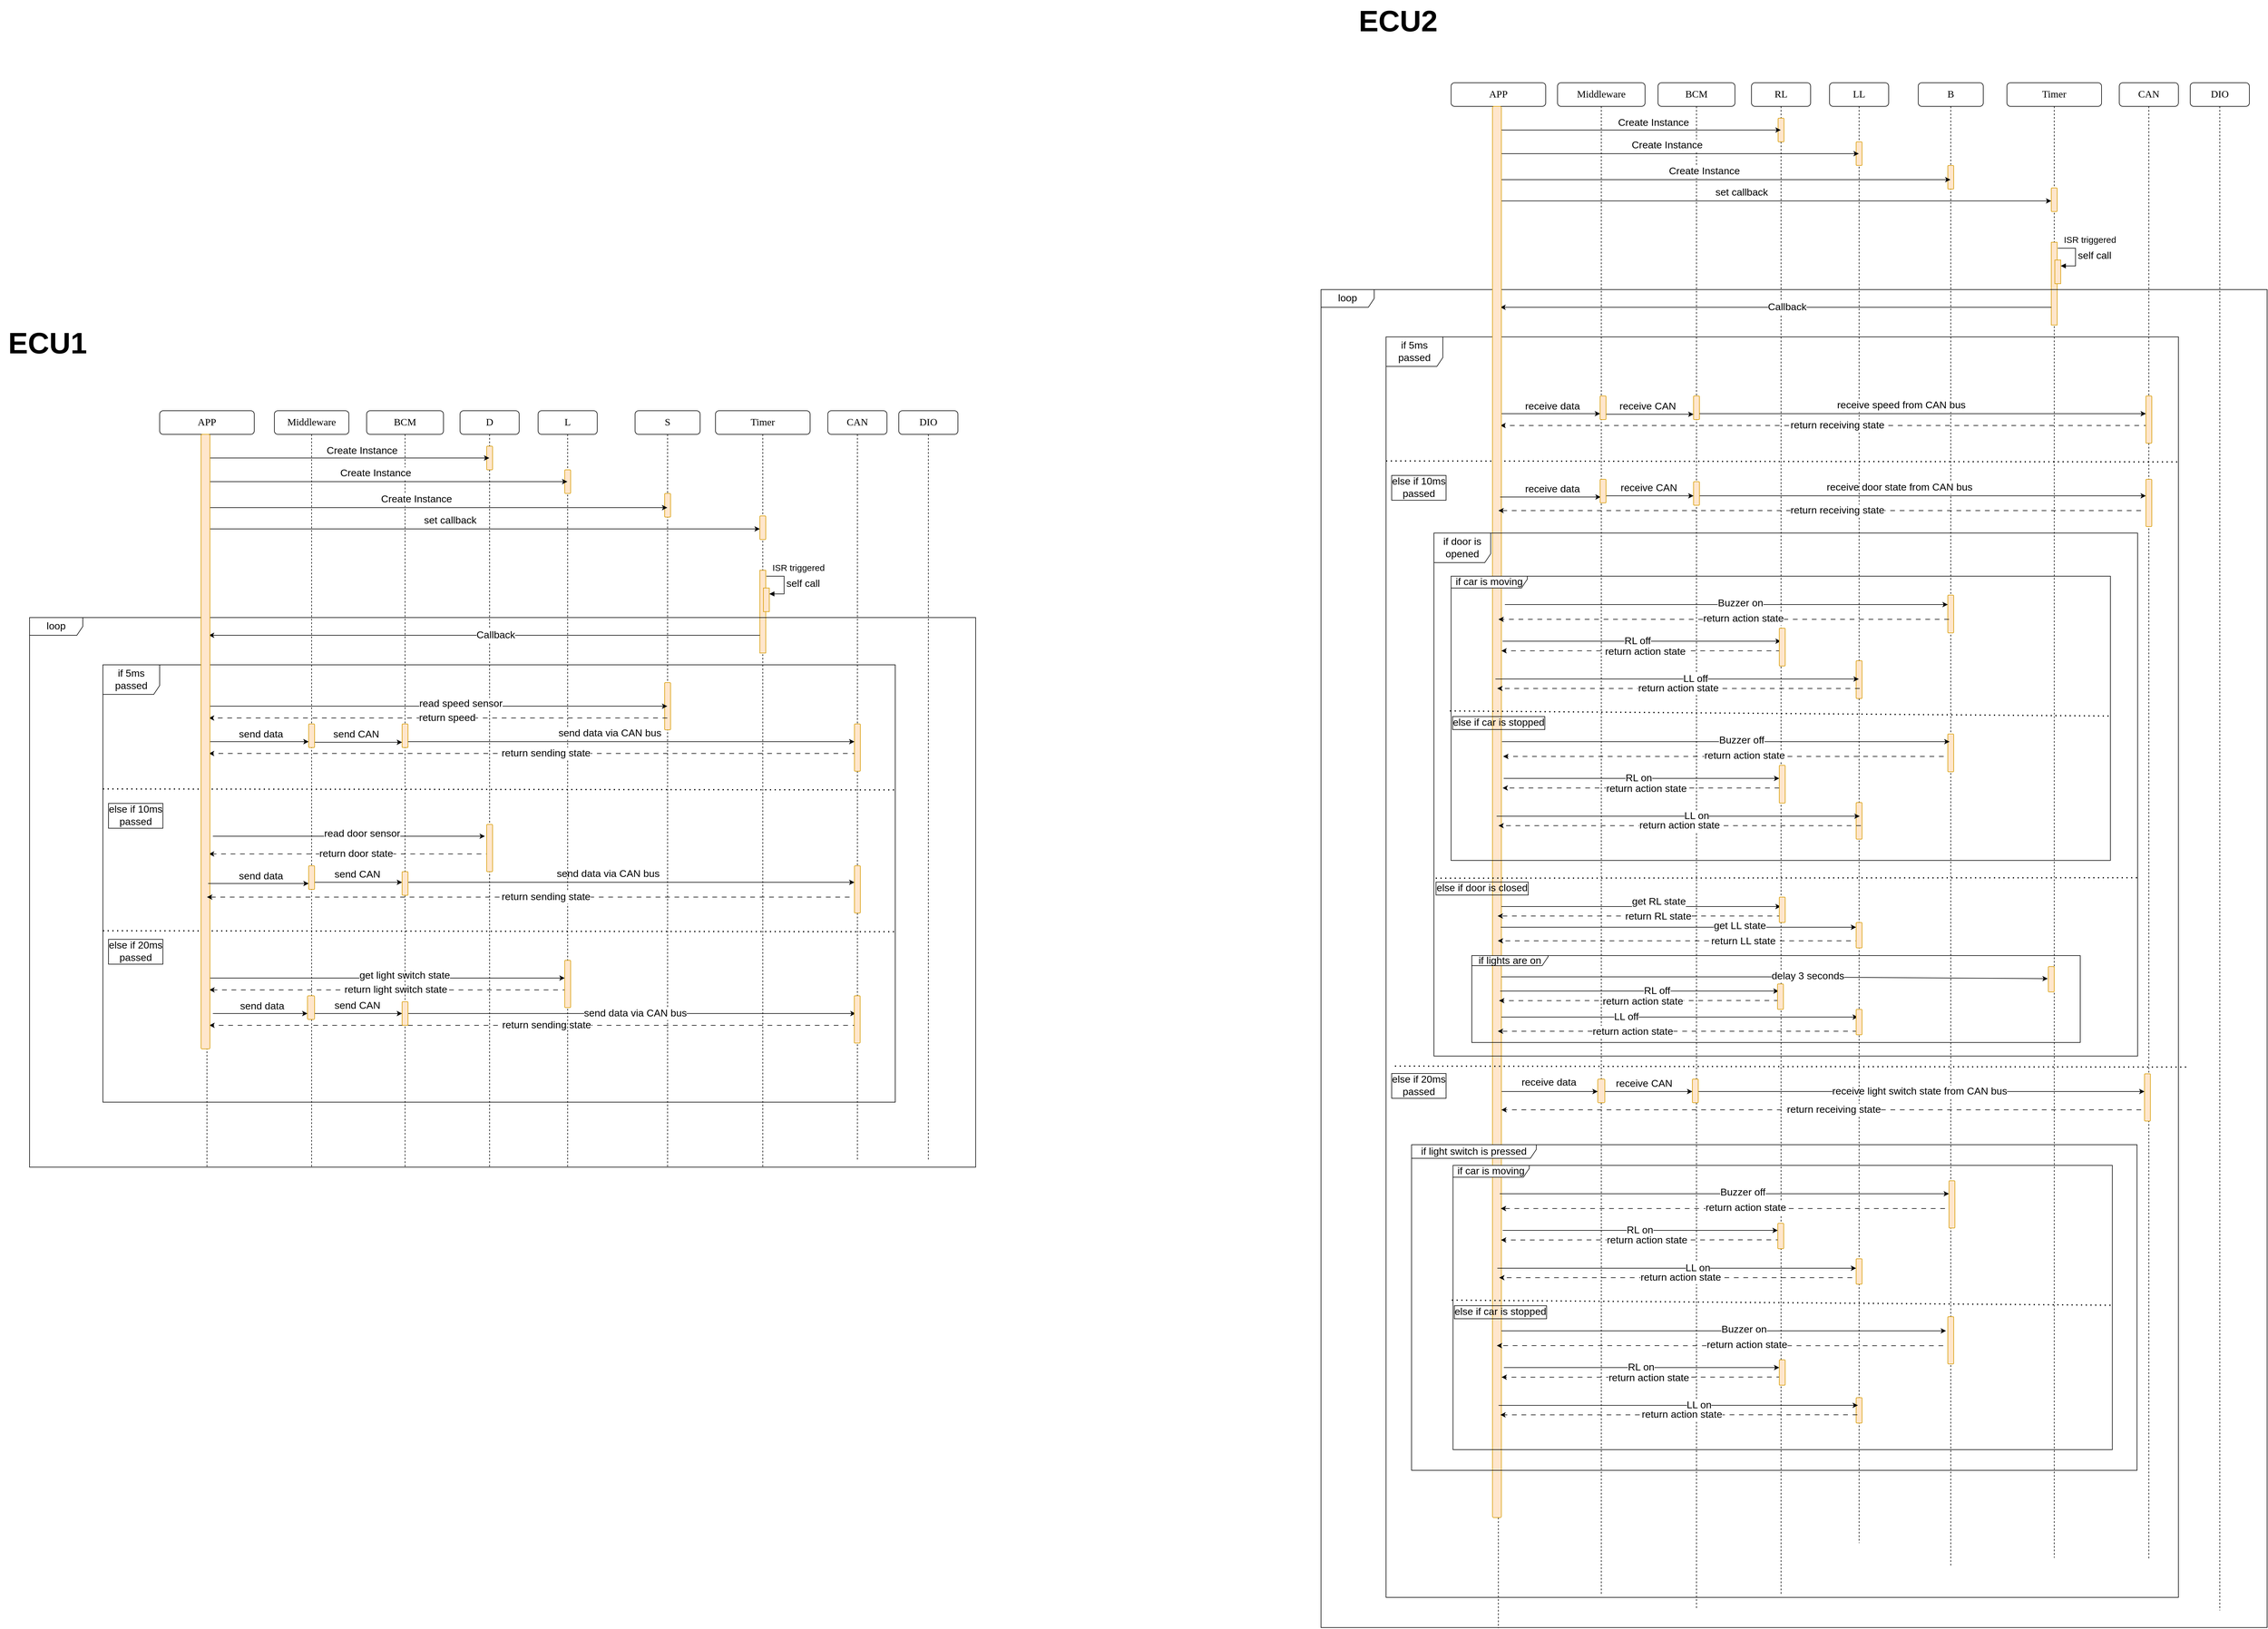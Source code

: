<mxfile version="20.8.20" type="github">
  <diagram name="Page-1" id="13e1069c-82ec-6db2-03f1-153e76fe0fe0">
    <mxGraphModel dx="1935" dy="955" grid="0" gridSize="10" guides="1" tooltips="1" connect="1" arrows="1" fold="1" page="1" pageScale="1" pageWidth="4681" pageHeight="3300" background="none" math="0" shadow="0">
      <root>
        <mxCell id="0" />
        <mxCell id="1" parent="0" />
        <mxCell id="7baba1c4bc27f4b0-2" value="&lt;font style=&quot;font-size: 17px;&quot;&gt;Middleware&lt;/font&gt;" style="shape=umlLifeline;perimeter=lifelinePerimeter;whiteSpace=wrap;html=1;container=1;collapsible=0;recursiveResize=0;outlineConnect=0;rounded=1;shadow=0;comic=0;labelBackgroundColor=none;strokeWidth=1;fontFamily=Verdana;fontSize=12;align=center;" parent="1" vertex="1">
          <mxGeometry x="625" y="1081" width="126" height="1280" as="geometry" />
        </mxCell>
        <mxCell id="7baba1c4bc27f4b0-6" value="&lt;font style=&quot;font-size: 17px;&quot;&gt;S&lt;/font&gt;" style="shape=umlLifeline;perimeter=lifelinePerimeter;whiteSpace=wrap;html=1;container=1;collapsible=0;recursiveResize=0;outlineConnect=0;rounded=1;shadow=0;comic=0;labelBackgroundColor=none;strokeWidth=1;fontFamily=Verdana;fontSize=12;align=center;" parent="7baba1c4bc27f4b0-2" vertex="1">
          <mxGeometry x="610" width="110" height="1280" as="geometry" />
        </mxCell>
        <mxCell id="bU0_iT4Fgn5RnMaW8USa-173" value="" style="html=1;points=[];perimeter=orthogonalPerimeter;outlineConnect=0;targetShapes=umlLifeline;portConstraint=eastwest;newEdgeStyle={&quot;edgeStyle&quot;:&quot;elbowEdgeStyle&quot;,&quot;elbow&quot;:&quot;vertical&quot;,&quot;curved&quot;:0,&quot;rounded&quot;:0};rounded=1;labelBorderColor=default;fontSize=17;fillColor=#ffe6cc;strokeColor=#d79b00;" vertex="1" parent="7baba1c4bc27f4b0-6">
          <mxGeometry x="50" y="140" width="10" height="40" as="geometry" />
        </mxCell>
        <mxCell id="bU0_iT4Fgn5RnMaW8USa-187" value="" style="html=1;points=[];perimeter=orthogonalPerimeter;outlineConnect=0;targetShapes=umlLifeline;portConstraint=eastwest;newEdgeStyle={&quot;edgeStyle&quot;:&quot;elbowEdgeStyle&quot;,&quot;elbow&quot;:&quot;vertical&quot;,&quot;curved&quot;:0,&quot;rounded&quot;:0};rounded=1;labelBorderColor=default;fontSize=17;fillColor=#ffe6cc;strokeColor=#d79b00;" vertex="1" parent="7baba1c4bc27f4b0-6">
          <mxGeometry x="50" y="460" width="10" height="80" as="geometry" />
        </mxCell>
        <mxCell id="bU0_iT4Fgn5RnMaW8USa-120" value="" style="endArrow=classic;html=1;rounded=0;fontSize=17;" edge="1" parent="7baba1c4bc27f4b0-2" target="bU0_iT4Fgn5RnMaW8USa-184">
          <mxGeometry width="50" height="50" relative="1" as="geometry">
            <mxPoint x="66" y="1020" as="sourcePoint" />
            <mxPoint x="206" y="1020" as="targetPoint" />
            <Array as="points">
              <mxPoint x="182" y="1020" />
            </Array>
          </mxGeometry>
        </mxCell>
        <mxCell id="bU0_iT4Fgn5RnMaW8USa-121" value="send CAN" style="edgeLabel;html=1;align=center;verticalAlign=middle;resizable=0;points=[];fontSize=17;" vertex="1" connectable="0" parent="bU0_iT4Fgn5RnMaW8USa-120">
          <mxGeometry x="0.165" y="6" relative="1" as="geometry">
            <mxPoint x="-14" y="-7" as="offset" />
          </mxGeometry>
        </mxCell>
        <mxCell id="bU0_iT4Fgn5RnMaW8USa-122" value="" style="endArrow=classic;html=1;rounded=0;fontSize=17;entryX=0.469;entryY=0.308;entryDx=0;entryDy=0;entryPerimeter=0;" edge="1" parent="7baba1c4bc27f4b0-2">
          <mxGeometry width="50" height="50" relative="1" as="geometry">
            <mxPoint x="206" y="1020" as="sourcePoint" />
            <mxPoint x="983" y="1020" as="targetPoint" />
            <Array as="points">
              <mxPoint x="401.32" y="1020" />
              <mxPoint x="531.32" y="1020" />
            </Array>
          </mxGeometry>
        </mxCell>
        <mxCell id="bU0_iT4Fgn5RnMaW8USa-123" value="send data via CAN bus" style="edgeLabel;html=1;align=center;verticalAlign=middle;resizable=0;points=[];fontSize=17;" vertex="1" connectable="0" parent="bU0_iT4Fgn5RnMaW8USa-122">
          <mxGeometry x="-0.221" y="5" relative="1" as="geometry">
            <mxPoint x="101" y="5" as="offset" />
          </mxGeometry>
        </mxCell>
        <mxCell id="bU0_iT4Fgn5RnMaW8USa-125" value="" style="endArrow=classic;html=1;rounded=0;fontSize=17;" edge="1" parent="7baba1c4bc27f4b0-2" target="bU0_iT4Fgn5RnMaW8USa-170">
          <mxGeometry width="50" height="50" relative="1" as="geometry">
            <mxPoint x="-104" y="1020" as="sourcePoint" />
            <mxPoint x="61" y="1020" as="targetPoint" />
          </mxGeometry>
        </mxCell>
        <mxCell id="bU0_iT4Fgn5RnMaW8USa-126" value="send data" style="edgeLabel;html=1;align=center;verticalAlign=middle;resizable=0;points=[];fontSize=17;" vertex="1" connectable="0" parent="bU0_iT4Fgn5RnMaW8USa-125">
          <mxGeometry x="0.366" relative="1" as="geometry">
            <mxPoint x="-27" y="-12" as="offset" />
          </mxGeometry>
        </mxCell>
        <mxCell id="bU0_iT4Fgn5RnMaW8USa-127" value="" style="endArrow=classic;html=1;rounded=0;fontSize=15;dashed=1;dashPattern=8 8;" edge="1" parent="7baba1c4bc27f4b0-2">
          <mxGeometry width="50" height="50" relative="1" as="geometry">
            <mxPoint x="495.5" y="980.0" as="sourcePoint" />
            <mxPoint x="-110" y="980" as="targetPoint" />
            <Array as="points">
              <mxPoint x="-44" y="980" />
            </Array>
          </mxGeometry>
        </mxCell>
        <mxCell id="bU0_iT4Fgn5RnMaW8USa-128" value="&lt;font style=&quot;font-size: 17px;&quot;&gt;return light switch state&lt;br&gt;&lt;/font&gt;" style="edgeLabel;html=1;align=center;verticalAlign=middle;resizable=0;points=[];fontSize=15;" vertex="1" connectable="0" parent="bU0_iT4Fgn5RnMaW8USa-127">
          <mxGeometry x="-0.037" relative="1" as="geometry">
            <mxPoint x="1" as="offset" />
          </mxGeometry>
        </mxCell>
        <mxCell id="bU0_iT4Fgn5RnMaW8USa-129" value="" style="endArrow=classic;html=1;rounded=0;fontSize=17;" edge="1" parent="7baba1c4bc27f4b0-2" target="bU0_iT4Fgn5RnMaW8USa-186">
          <mxGeometry width="50" height="50" relative="1" as="geometry">
            <mxPoint x="-110" y="960" as="sourcePoint" />
            <mxPoint x="486" y="960" as="targetPoint" />
            <Array as="points">
              <mxPoint x="154.32" y="960" />
            </Array>
          </mxGeometry>
        </mxCell>
        <mxCell id="bU0_iT4Fgn5RnMaW8USa-130" value="get light switch state" style="edgeLabel;html=1;align=center;verticalAlign=middle;resizable=0;points=[];fontSize=17;" vertex="1" connectable="0" parent="bU0_iT4Fgn5RnMaW8USa-129">
          <mxGeometry x="0.096" y="4" relative="1" as="geometry">
            <mxPoint as="offset" />
          </mxGeometry>
        </mxCell>
        <mxCell id="bU0_iT4Fgn5RnMaW8USa-131" value="" style="endArrow=classic;html=1;rounded=0;fontSize=15;dashed=1;dashPattern=8 8;" edge="1" parent="7baba1c4bc27f4b0-2">
          <mxGeometry width="50" height="50" relative="1" as="geometry">
            <mxPoint x="986" y="1040" as="sourcePoint" />
            <mxPoint x="-110" y="1040" as="targetPoint" />
            <Array as="points">
              <mxPoint x="586" y="1040" />
            </Array>
          </mxGeometry>
        </mxCell>
        <mxCell id="bU0_iT4Fgn5RnMaW8USa-132" value="&lt;font style=&quot;font-size: 17px;&quot;&gt;return sending state&lt;br&gt;&lt;/font&gt;" style="edgeLabel;html=1;align=center;verticalAlign=middle;resizable=0;points=[];fontSize=15;" vertex="1" connectable="0" parent="bU0_iT4Fgn5RnMaW8USa-131">
          <mxGeometry x="-0.037" relative="1" as="geometry">
            <mxPoint x="1" as="offset" />
          </mxGeometry>
        </mxCell>
        <mxCell id="bU0_iT4Fgn5RnMaW8USa-133" value="if 5ms passed" style="shape=umlFrame;whiteSpace=wrap;html=1;pointerEvents=0;fontSize=17;width=96;height=50;" vertex="1" parent="7baba1c4bc27f4b0-2">
          <mxGeometry x="-290" y="430" width="1340" height="740" as="geometry" />
        </mxCell>
        <mxCell id="bU0_iT4Fgn5RnMaW8USa-159" value="else if 20ms&lt;br&gt;passed" style="text;html=1;align=center;verticalAlign=middle;resizable=0;points=[];autosize=1;strokeColor=none;fillColor=none;fontSize=17;rounded=1;labelBorderColor=default;arcSize=50;" vertex="1" parent="7baba1c4bc27f4b0-2">
          <mxGeometry x="-290" y="890" width="110" height="50" as="geometry" />
        </mxCell>
        <mxCell id="bU0_iT4Fgn5RnMaW8USa-158" value="else if 10ms&lt;br&gt;passed" style="text;html=1;align=center;verticalAlign=middle;resizable=0;points=[];autosize=1;strokeColor=none;fillColor=none;fontSize=17;rounded=1;labelBorderColor=default;" vertex="1" parent="7baba1c4bc27f4b0-2">
          <mxGeometry x="-290" y="660" width="110" height="50" as="geometry" />
        </mxCell>
        <mxCell id="bU0_iT4Fgn5RnMaW8USa-157" value="" style="endArrow=none;dashed=1;html=1;dashPattern=1 3;strokeWidth=2;rounded=0;fontSize=17;entryX=1.002;entryY=0.259;entryDx=0;entryDy=0;entryPerimeter=0;" edge="1" parent="7baba1c4bc27f4b0-2">
          <mxGeometry width="50" height="50" relative="1" as="geometry">
            <mxPoint x="-290" y="640" as="sourcePoint" />
            <mxPoint x="1052.68" y="641.66" as="targetPoint" />
          </mxGeometry>
        </mxCell>
        <mxCell id="7baba1c4bc27f4b0-3" value="&lt;font style=&quot;font-size: 17px;&quot;&gt;BCM&lt;/font&gt;" style="shape=umlLifeline;perimeter=lifelinePerimeter;whiteSpace=wrap;html=1;container=1;collapsible=0;recursiveResize=0;outlineConnect=0;rounded=1;shadow=0;comic=0;labelBackgroundColor=none;strokeWidth=1;fontFamily=Verdana;fontSize=12;align=center;" parent="1" vertex="1">
          <mxGeometry x="781" y="1081" width="130" height="1280" as="geometry" />
        </mxCell>
        <mxCell id="bU0_iT4Fgn5RnMaW8USa-38" value="" style="endArrow=classic;html=1;rounded=0;fontSize=17;" edge="1" parent="7baba1c4bc27f4b0-3">
          <mxGeometry width="50" height="50" relative="1" as="geometry">
            <mxPoint x="-94" y="561" as="sourcePoint" />
            <mxPoint x="60" y="561" as="targetPoint" />
            <Array as="points">
              <mxPoint x="22" y="561" />
            </Array>
          </mxGeometry>
        </mxCell>
        <mxCell id="bU0_iT4Fgn5RnMaW8USa-39" value="send CAN" style="edgeLabel;html=1;align=center;verticalAlign=middle;resizable=0;points=[];fontSize=17;" vertex="1" connectable="0" parent="bU0_iT4Fgn5RnMaW8USa-38">
          <mxGeometry x="0.165" y="6" relative="1" as="geometry">
            <mxPoint x="-14" y="-7" as="offset" />
          </mxGeometry>
        </mxCell>
        <mxCell id="bU0_iT4Fgn5RnMaW8USa-160" value="" style="endArrow=none;dashed=1;html=1;dashPattern=1 3;strokeWidth=2;rounded=0;fontSize=17;entryX=1.002;entryY=0.259;entryDx=0;entryDy=0;entryPerimeter=0;" edge="1" parent="7baba1c4bc27f4b0-3">
          <mxGeometry width="50" height="50" relative="1" as="geometry">
            <mxPoint x="-446" y="880" as="sourcePoint" />
            <mxPoint x="896.68" y="881.66" as="targetPoint" />
          </mxGeometry>
        </mxCell>
        <mxCell id="bU0_iT4Fgn5RnMaW8USa-180" value="" style="html=1;points=[];perimeter=orthogonalPerimeter;outlineConnect=0;targetShapes=umlLifeline;portConstraint=eastwest;newEdgeStyle={&quot;edgeStyle&quot;:&quot;elbowEdgeStyle&quot;,&quot;elbow&quot;:&quot;vertical&quot;,&quot;curved&quot;:0,&quot;rounded&quot;:0};rounded=1;labelBorderColor=default;fontSize=17;fillColor=#ffe6cc;strokeColor=#d79b00;" vertex="1" parent="7baba1c4bc27f4b0-3">
          <mxGeometry x="60" y="530" width="10" height="40" as="geometry" />
        </mxCell>
        <mxCell id="7baba1c4bc27f4b0-4" value="&lt;font style=&quot;font-size: 17px;&quot;&gt;D&lt;/font&gt;" style="shape=umlLifeline;perimeter=lifelinePerimeter;whiteSpace=wrap;html=1;container=1;collapsible=0;recursiveResize=0;outlineConnect=0;rounded=1;shadow=0;comic=0;labelBackgroundColor=none;strokeWidth=1;fontFamily=Verdana;fontSize=12;align=center;" parent="1" vertex="1">
          <mxGeometry x="939" y="1081" width="100" height="1280" as="geometry" />
        </mxCell>
        <mxCell id="bU0_iT4Fgn5RnMaW8USa-109" value="" style="endArrow=classic;html=1;rounded=0;fontSize=17;" edge="1" parent="7baba1c4bc27f4b0-4" target="bU0_iT4Fgn5RnMaW8USa-175">
          <mxGeometry width="50" height="50" relative="1" as="geometry">
            <mxPoint x="-94" y="798" as="sourcePoint" />
            <mxPoint x="672" y="798" as="targetPoint" />
            <Array as="points">
              <mxPoint x="101.32" y="798" />
              <mxPoint x="231.32" y="798" />
            </Array>
          </mxGeometry>
        </mxCell>
        <mxCell id="bU0_iT4Fgn5RnMaW8USa-110" value="send data via CAN bus" style="edgeLabel;html=1;align=center;verticalAlign=middle;resizable=0;points=[];fontSize=17;" vertex="1" connectable="0" parent="bU0_iT4Fgn5RnMaW8USa-109">
          <mxGeometry x="-0.221" y="5" relative="1" as="geometry">
            <mxPoint x="47" y="-9" as="offset" />
          </mxGeometry>
        </mxCell>
        <mxCell id="bU0_iT4Fgn5RnMaW8USa-116" value="" style="endArrow=classic;html=1;rounded=0;fontSize=17;" edge="1" parent="7baba1c4bc27f4b0-4">
          <mxGeometry width="50" height="50" relative="1" as="geometry">
            <mxPoint x="-418" y="720" as="sourcePoint" />
            <mxPoint x="42" y="720" as="targetPoint" />
            <Array as="points">
              <mxPoint x="-135.68" y="720" />
            </Array>
          </mxGeometry>
        </mxCell>
        <mxCell id="bU0_iT4Fgn5RnMaW8USa-117" value="read door sensor" style="edgeLabel;html=1;align=center;verticalAlign=middle;resizable=0;points=[];fontSize=17;" vertex="1" connectable="0" parent="bU0_iT4Fgn5RnMaW8USa-116">
          <mxGeometry x="0.096" y="4" relative="1" as="geometry">
            <mxPoint as="offset" />
          </mxGeometry>
        </mxCell>
        <mxCell id="bU0_iT4Fgn5RnMaW8USa-171" value="" style="html=1;points=[];perimeter=orthogonalPerimeter;outlineConnect=0;targetShapes=umlLifeline;portConstraint=eastwest;newEdgeStyle={&quot;edgeStyle&quot;:&quot;elbowEdgeStyle&quot;,&quot;elbow&quot;:&quot;vertical&quot;,&quot;curved&quot;:0,&quot;rounded&quot;:0};rounded=1;labelBorderColor=default;fontSize=17;fillColor=#ffe6cc;strokeColor=#d79b00;" vertex="1" parent="7baba1c4bc27f4b0-4">
          <mxGeometry x="45" y="60" width="10" height="40" as="geometry" />
        </mxCell>
        <mxCell id="7baba1c4bc27f4b0-5" value="&lt;font style=&quot;font-size: 17px;&quot;&gt;L&lt;/font&gt;" style="shape=umlLifeline;perimeter=lifelinePerimeter;whiteSpace=wrap;html=1;container=1;collapsible=0;recursiveResize=0;outlineConnect=0;rounded=1;shadow=0;comic=0;labelBackgroundColor=none;strokeWidth=1;fontFamily=Verdana;fontSize=12;align=center;" parent="1" vertex="1">
          <mxGeometry x="1071" y="1081" width="100" height="1280" as="geometry" />
        </mxCell>
        <mxCell id="bU0_iT4Fgn5RnMaW8USa-172" value="" style="html=1;points=[];perimeter=orthogonalPerimeter;outlineConnect=0;targetShapes=umlLifeline;portConstraint=eastwest;newEdgeStyle={&quot;edgeStyle&quot;:&quot;elbowEdgeStyle&quot;,&quot;elbow&quot;:&quot;vertical&quot;,&quot;curved&quot;:0,&quot;rounded&quot;:0};rounded=1;labelBorderColor=default;fontSize=17;fillColor=#ffe6cc;strokeColor=#d79b00;" vertex="1" parent="7baba1c4bc27f4b0-5">
          <mxGeometry x="45" y="100" width="10" height="40" as="geometry" />
        </mxCell>
        <mxCell id="7baba1c4bc27f4b0-8" value="&lt;font style=&quot;font-size: 17px;&quot;&gt;APP&lt;/font&gt;" style="shape=umlLifeline;perimeter=lifelinePerimeter;whiteSpace=wrap;html=1;container=1;collapsible=0;recursiveResize=0;outlineConnect=0;rounded=1;shadow=0;comic=0;labelBackgroundColor=none;strokeWidth=1;fontFamily=Verdana;fontSize=12;align=center;" parent="1" vertex="1">
          <mxGeometry x="431" y="1081" width="160" height="1280" as="geometry" />
        </mxCell>
        <mxCell id="bU0_iT4Fgn5RnMaW8USa-105" value="" style="endArrow=classic;html=1;rounded=0;fontSize=17;" edge="1" parent="7baba1c4bc27f4b0-8" target="bU0_iT4Fgn5RnMaW8USa-168">
          <mxGeometry width="50" height="50" relative="1" as="geometry">
            <mxPoint x="80" y="560" as="sourcePoint" />
            <mxPoint x="260" y="560" as="targetPoint" />
          </mxGeometry>
        </mxCell>
        <mxCell id="bU0_iT4Fgn5RnMaW8USa-106" value="send data" style="edgeLabel;html=1;align=center;verticalAlign=middle;resizable=0;points=[];fontSize=17;" vertex="1" connectable="0" parent="bU0_iT4Fgn5RnMaW8USa-105">
          <mxGeometry x="0.366" relative="1" as="geometry">
            <mxPoint x="-27" y="-12" as="offset" />
          </mxGeometry>
        </mxCell>
        <mxCell id="bU0_iT4Fgn5RnMaW8USa-4" value="&lt;font style=&quot;font-size: 17px;&quot;&gt;CAN&lt;/font&gt;" style="shape=umlLifeline;perimeter=lifelinePerimeter;whiteSpace=wrap;html=1;container=1;collapsible=0;recursiveResize=0;outlineConnect=0;rounded=1;shadow=0;comic=0;labelBackgroundColor=none;strokeWidth=1;fontFamily=Verdana;fontSize=12;align=center;" vertex="1" parent="1">
          <mxGeometry x="1561" y="1081" width="100" height="1270" as="geometry" />
        </mxCell>
        <mxCell id="bU0_iT4Fgn5RnMaW8USa-5" value="&lt;font style=&quot;font-size: 17px;&quot;&gt;DIO&lt;/font&gt;" style="shape=umlLifeline;perimeter=lifelinePerimeter;whiteSpace=wrap;html=1;container=1;collapsible=0;recursiveResize=0;outlineConnect=0;rounded=1;shadow=0;comic=0;labelBackgroundColor=none;strokeWidth=1;fontFamily=Verdana;fontSize=12;align=center;" vertex="1" parent="1">
          <mxGeometry x="1681" y="1081" width="100" height="1270" as="geometry" />
        </mxCell>
        <mxCell id="bU0_iT4Fgn5RnMaW8USa-6" value="" style="endArrow=classic;html=1;rounded=0;fontSize=17;startArrow=none;" edge="1" parent="1" source="bU0_iT4Fgn5RnMaW8USa-167" target="7baba1c4bc27f4b0-4">
          <mxGeometry width="50" height="50" relative="1" as="geometry">
            <mxPoint x="491" y="1171" as="sourcePoint" />
            <mxPoint x="541" y="1121" as="targetPoint" />
            <Array as="points">
              <mxPoint x="701" y="1161" />
              <mxPoint x="831" y="1161" />
            </Array>
          </mxGeometry>
        </mxCell>
        <mxCell id="bU0_iT4Fgn5RnMaW8USa-10" value="" style="endArrow=classic;html=1;rounded=0;fontSize=17;" edge="1" parent="1" target="7baba1c4bc27f4b0-6">
          <mxGeometry width="50" height="50" relative="1" as="geometry">
            <mxPoint x="516" y="1245" as="sourcePoint" />
            <mxPoint x="1190.5" y="1245" as="targetPoint" />
            <Array as="points">
              <mxPoint x="692" y="1245" />
              <mxPoint x="822" y="1245" />
            </Array>
          </mxGeometry>
        </mxCell>
        <mxCell id="bU0_iT4Fgn5RnMaW8USa-11" value="Create Instance" style="edgeLabel;html=1;align=center;verticalAlign=middle;resizable=0;points=[];fontSize=17;" vertex="1" connectable="0" parent="bU0_iT4Fgn5RnMaW8USa-10">
          <mxGeometry x="-0.221" y="5" relative="1" as="geometry">
            <mxPoint x="47" y="-9" as="offset" />
          </mxGeometry>
        </mxCell>
        <mxCell id="bU0_iT4Fgn5RnMaW8USa-8" value="" style="endArrow=classic;html=1;rounded=0;fontSize=17;" edge="1" parent="1" source="7baba1c4bc27f4b0-8" target="7baba1c4bc27f4b0-5">
          <mxGeometry width="50" height="50" relative="1" as="geometry">
            <mxPoint x="491" y="1201" as="sourcePoint" />
            <mxPoint x="912" y="1201" as="targetPoint" />
            <Array as="points">
              <mxPoint x="702" y="1201" />
              <mxPoint x="832" y="1201" />
            </Array>
          </mxGeometry>
        </mxCell>
        <mxCell id="bU0_iT4Fgn5RnMaW8USa-9" value="Create Instance" style="edgeLabel;html=1;align=center;verticalAlign=middle;resizable=0;points=[];fontSize=17;" vertex="1" connectable="0" parent="bU0_iT4Fgn5RnMaW8USa-8">
          <mxGeometry x="-0.221" y="5" relative="1" as="geometry">
            <mxPoint x="47" y="-9" as="offset" />
          </mxGeometry>
        </mxCell>
        <mxCell id="bU0_iT4Fgn5RnMaW8USa-12" value="" style="endArrow=classic;html=1;rounded=0;fontSize=17;" edge="1" parent="1" source="7baba1c4bc27f4b0-8" target="bU0_iT4Fgn5RnMaW8USa-357">
          <mxGeometry width="50" height="50" relative="1" as="geometry">
            <mxPoint x="491" y="1281" as="sourcePoint" />
            <mxPoint x="912" y="1281" as="targetPoint" />
            <Array as="points">
              <mxPoint x="702" y="1281" />
              <mxPoint x="832" y="1281" />
            </Array>
          </mxGeometry>
        </mxCell>
        <mxCell id="bU0_iT4Fgn5RnMaW8USa-13" value="set callback" style="edgeLabel;html=1;align=center;verticalAlign=middle;resizable=0;points=[];fontSize=17;" vertex="1" connectable="0" parent="bU0_iT4Fgn5RnMaW8USa-12">
          <mxGeometry x="-0.221" y="5" relative="1" as="geometry">
            <mxPoint x="47" y="-9" as="offset" />
          </mxGeometry>
        </mxCell>
        <mxCell id="7baba1c4bc27f4b0-7" value="&lt;font style=&quot;font-size: 17px;&quot;&gt;Timer&lt;/font&gt;" style="shape=umlLifeline;perimeter=lifelinePerimeter;whiteSpace=wrap;html=1;container=1;collapsible=0;recursiveResize=0;outlineConnect=0;rounded=1;shadow=0;comic=0;labelBackgroundColor=none;strokeWidth=1;fontFamily=Verdana;fontSize=12;align=center;" parent="1" vertex="1">
          <mxGeometry x="1371" y="1081" width="160" height="1280" as="geometry" />
        </mxCell>
        <mxCell id="bU0_iT4Fgn5RnMaW8USa-20" value="" style="html=1;points=[];perimeter=orthogonalPerimeter;outlineConnect=0;targetShapes=umlLifeline;portConstraint=eastwest;newEdgeStyle={&quot;edgeStyle&quot;:&quot;elbowEdgeStyle&quot;,&quot;elbow&quot;:&quot;vertical&quot;,&quot;curved&quot;:0,&quot;rounded&quot;:0};fontSize=17;fillColor=#ffe6cc;strokeColor=#d79b00;" vertex="1" parent="7baba1c4bc27f4b0-7">
          <mxGeometry x="75" y="270" width="10" height="140" as="geometry" />
        </mxCell>
        <mxCell id="bU0_iT4Fgn5RnMaW8USa-21" value="" style="html=1;points=[];perimeter=orthogonalPerimeter;outlineConnect=0;targetShapes=umlLifeline;portConstraint=eastwest;newEdgeStyle={&quot;edgeStyle&quot;:&quot;elbowEdgeStyle&quot;,&quot;elbow&quot;:&quot;vertical&quot;,&quot;curved&quot;:0,&quot;rounded&quot;:0};fontSize=17;fillColor=#ffe6cc;strokeColor=#d79b00;" vertex="1" parent="7baba1c4bc27f4b0-7">
          <mxGeometry x="81" y="300" width="10" height="40" as="geometry" />
        </mxCell>
        <mxCell id="bU0_iT4Fgn5RnMaW8USa-22" value="self call" style="html=1;align=left;spacingLeft=2;endArrow=block;rounded=0;edgeStyle=orthogonalEdgeStyle;curved=0;rounded=0;fontSize=17;" edge="1" target="bU0_iT4Fgn5RnMaW8USa-21" parent="7baba1c4bc27f4b0-7">
          <mxGeometry relative="1" as="geometry">
            <mxPoint x="86" y="280" as="sourcePoint" />
            <Array as="points">
              <mxPoint x="116" y="310" />
            </Array>
          </mxGeometry>
        </mxCell>
        <mxCell id="bU0_iT4Fgn5RnMaW8USa-24" value="ISR triggered" style="text;html=1;align=center;verticalAlign=middle;resizable=0;points=[];autosize=1;strokeColor=none;fillColor=none;fontSize=15;" vertex="1" parent="7baba1c4bc27f4b0-7">
          <mxGeometry x="85" y="250" width="110" height="30" as="geometry" />
        </mxCell>
        <mxCell id="bU0_iT4Fgn5RnMaW8USa-26" value="" style="endArrow=classic;html=1;rounded=0;fontSize=15;" edge="1" parent="7baba1c4bc27f4b0-7">
          <mxGeometry width="50" height="50" relative="1" as="geometry">
            <mxPoint x="75" y="380" as="sourcePoint" />
            <mxPoint x="-856.722" y="380" as="targetPoint" />
          </mxGeometry>
        </mxCell>
        <mxCell id="bU0_iT4Fgn5RnMaW8USa-27" value="&lt;font style=&quot;font-size: 17px;&quot;&gt;Callback&lt;br&gt;&lt;/font&gt;" style="edgeLabel;html=1;align=center;verticalAlign=middle;resizable=0;points=[];fontSize=15;" vertex="1" connectable="0" parent="bU0_iT4Fgn5RnMaW8USa-26">
          <mxGeometry x="-0.037" relative="1" as="geometry">
            <mxPoint x="1" as="offset" />
          </mxGeometry>
        </mxCell>
        <mxCell id="bU0_iT4Fgn5RnMaW8USa-357" value="" style="html=1;points=[];perimeter=orthogonalPerimeter;outlineConnect=0;targetShapes=umlLifeline;portConstraint=eastwest;newEdgeStyle={&quot;edgeStyle&quot;:&quot;elbowEdgeStyle&quot;,&quot;elbow&quot;:&quot;vertical&quot;,&quot;curved&quot;:0,&quot;rounded&quot;:0};rounded=1;labelBorderColor=default;fontSize=17;fillColor=#ffe6cc;strokeColor=#d79b00;" vertex="1" parent="7baba1c4bc27f4b0-7">
          <mxGeometry x="75" y="178" width="10" height="40" as="geometry" />
        </mxCell>
        <mxCell id="bU0_iT4Fgn5RnMaW8USa-33" value="" style="endArrow=classic;html=1;rounded=0;fontSize=15;dashed=1;dashPattern=8 8;" edge="1" parent="1">
          <mxGeometry width="50" height="50" relative="1" as="geometry">
            <mxPoint x="1289.5" y="1601" as="sourcePoint" />
            <mxPoint x="514.278" y="1601" as="targetPoint" />
            <Array as="points">
              <mxPoint x="581" y="1601" />
            </Array>
          </mxGeometry>
        </mxCell>
        <mxCell id="bU0_iT4Fgn5RnMaW8USa-34" value="&lt;font style=&quot;font-size: 17px;&quot;&gt;return speed&lt;br&gt;&lt;/font&gt;" style="edgeLabel;html=1;align=center;verticalAlign=middle;resizable=0;points=[];fontSize=15;" vertex="1" connectable="0" parent="bU0_iT4Fgn5RnMaW8USa-33">
          <mxGeometry x="-0.037" relative="1" as="geometry">
            <mxPoint x="1" as="offset" />
          </mxGeometry>
        </mxCell>
        <mxCell id="bU0_iT4Fgn5RnMaW8USa-31" value="" style="endArrow=classic;html=1;rounded=0;fontSize=17;" edge="1" parent="1">
          <mxGeometry width="50" height="50" relative="1" as="geometry">
            <mxPoint x="514.278" y="1581" as="sourcePoint" />
            <mxPoint x="1289.5" y="1581" as="targetPoint" />
            <Array as="points">
              <mxPoint x="779.32" y="1581" />
            </Array>
          </mxGeometry>
        </mxCell>
        <mxCell id="bU0_iT4Fgn5RnMaW8USa-32" value="read speed sensor" style="edgeLabel;html=1;align=center;verticalAlign=middle;resizable=0;points=[];fontSize=17;" vertex="1" connectable="0" parent="bU0_iT4Fgn5RnMaW8USa-31">
          <mxGeometry x="0.096" y="4" relative="1" as="geometry">
            <mxPoint as="offset" />
          </mxGeometry>
        </mxCell>
        <mxCell id="bU0_iT4Fgn5RnMaW8USa-42" value="" style="endArrow=classic;html=1;rounded=0;fontSize=15;dashed=1;dashPattern=8 8;" edge="1" parent="1">
          <mxGeometry width="50" height="50" relative="1" as="geometry">
            <mxPoint x="1610.5" y="1661" as="sourcePoint" />
            <mxPoint x="514.278" y="1661" as="targetPoint" />
            <Array as="points">
              <mxPoint x="1211" y="1661" />
            </Array>
          </mxGeometry>
        </mxCell>
        <mxCell id="bU0_iT4Fgn5RnMaW8USa-43" value="&lt;font style=&quot;font-size: 17px;&quot;&gt;return sending state&lt;br&gt;&lt;/font&gt;" style="edgeLabel;html=1;align=center;verticalAlign=middle;resizable=0;points=[];fontSize=15;" vertex="1" connectable="0" parent="bU0_iT4Fgn5RnMaW8USa-42">
          <mxGeometry x="-0.037" relative="1" as="geometry">
            <mxPoint x="1" as="offset" />
          </mxGeometry>
        </mxCell>
        <mxCell id="bU0_iT4Fgn5RnMaW8USa-114" value="" style="endArrow=classic;html=1;rounded=0;fontSize=15;dashed=1;dashPattern=8 8;" edge="1" parent="1">
          <mxGeometry width="50" height="50" relative="1" as="geometry">
            <mxPoint x="991" y="1831" as="sourcePoint" />
            <mxPoint x="514.278" y="1831" as="targetPoint" />
            <Array as="points">
              <mxPoint x="577" y="1831" />
            </Array>
          </mxGeometry>
        </mxCell>
        <mxCell id="bU0_iT4Fgn5RnMaW8USa-115" value="&lt;font style=&quot;font-size: 17px;&quot;&gt;return door state&lt;br&gt;&lt;/font&gt;" style="edgeLabel;html=1;align=center;verticalAlign=middle;resizable=0;points=[];fontSize=15;" vertex="1" connectable="0" parent="bU0_iT4Fgn5RnMaW8USa-114">
          <mxGeometry x="-0.037" relative="1" as="geometry">
            <mxPoint x="1" as="offset" />
          </mxGeometry>
        </mxCell>
        <mxCell id="bU0_iT4Fgn5RnMaW8USa-163" value="loop" style="shape=umlFrame;whiteSpace=wrap;html=1;pointerEvents=0;fontSize=17;width=90;height=30;" vertex="1" parent="1">
          <mxGeometry x="211" y="1431" width="1600" height="930" as="geometry" />
        </mxCell>
        <mxCell id="bU0_iT4Fgn5RnMaW8USa-165" value="" style="endArrow=none;html=1;rounded=0;fontSize=17;" edge="1" parent="1" source="7baba1c4bc27f4b0-8" target="bU0_iT4Fgn5RnMaW8USa-167">
          <mxGeometry width="50" height="50" relative="1" as="geometry">
            <mxPoint x="509" y="1161" as="sourcePoint" />
            <mxPoint x="971" y="1161" as="targetPoint" />
            <Array as="points" />
          </mxGeometry>
        </mxCell>
        <mxCell id="bU0_iT4Fgn5RnMaW8USa-167" value="" style="html=1;points=[];perimeter=orthogonalPerimeter;outlineConnect=0;targetShapes=umlLifeline;portConstraint=eastwest;newEdgeStyle={&quot;edgeStyle&quot;:&quot;elbowEdgeStyle&quot;,&quot;elbow&quot;:&quot;vertical&quot;,&quot;curved&quot;:0,&quot;rounded&quot;:0};rounded=1;labelBorderColor=default;fontSize=17;fillColor=#ffe6cc;strokeColor=#d79b00;" vertex="1" parent="1">
          <mxGeometry x="501" y="1121" width="15" height="1040" as="geometry" />
        </mxCell>
        <mxCell id="bU0_iT4Fgn5RnMaW8USa-112" value="" style="endArrow=classic;html=1;rounded=0;fontSize=17;" edge="1" parent="1" target="bU0_iT4Fgn5RnMaW8USa-169">
          <mxGeometry width="50" height="50" relative="1" as="geometry">
            <mxPoint x="512.998" y="1881" as="sourcePoint" />
            <mxPoint x="693" y="1881" as="targetPoint" />
          </mxGeometry>
        </mxCell>
        <mxCell id="bU0_iT4Fgn5RnMaW8USa-113" value="send data" style="edgeLabel;html=1;align=center;verticalAlign=middle;resizable=0;points=[];fontSize=17;" vertex="1" connectable="0" parent="bU0_iT4Fgn5RnMaW8USa-112">
          <mxGeometry x="0.366" relative="1" as="geometry">
            <mxPoint x="-27" y="-12" as="offset" />
          </mxGeometry>
        </mxCell>
        <mxCell id="bU0_iT4Fgn5RnMaW8USa-118" value="" style="endArrow=classic;html=1;rounded=0;fontSize=15;dashed=1;dashPattern=8 8;" edge="1" parent="1">
          <mxGeometry width="50" height="50" relative="1" as="geometry">
            <mxPoint x="1613.72" y="1904" as="sourcePoint" />
            <mxPoint x="510.998" y="1904" as="targetPoint" />
            <Array as="points">
              <mxPoint x="1213.72" y="1904" />
            </Array>
          </mxGeometry>
        </mxCell>
        <mxCell id="bU0_iT4Fgn5RnMaW8USa-119" value="&lt;font style=&quot;font-size: 17px;&quot;&gt;return sending state&lt;br&gt;&lt;/font&gt;" style="edgeLabel;html=1;align=center;verticalAlign=middle;resizable=0;points=[];fontSize=15;" vertex="1" connectable="0" parent="bU0_iT4Fgn5RnMaW8USa-118">
          <mxGeometry x="-0.037" relative="1" as="geometry">
            <mxPoint x="1" as="offset" />
          </mxGeometry>
        </mxCell>
        <mxCell id="bU0_iT4Fgn5RnMaW8USa-168" value="" style="html=1;points=[];perimeter=orthogonalPerimeter;outlineConnect=0;targetShapes=umlLifeline;portConstraint=eastwest;newEdgeStyle={&quot;edgeStyle&quot;:&quot;elbowEdgeStyle&quot;,&quot;elbow&quot;:&quot;vertical&quot;,&quot;curved&quot;:0,&quot;rounded&quot;:0};rounded=1;labelBorderColor=default;fontSize=17;fillColor=#ffe6cc;strokeColor=#d79b00;" vertex="1" parent="1">
          <mxGeometry x="683" y="1611" width="10" height="40" as="geometry" />
        </mxCell>
        <mxCell id="bU0_iT4Fgn5RnMaW8USa-107" value="" style="endArrow=classic;html=1;rounded=0;fontSize=17;" edge="1" parent="1" target="bU0_iT4Fgn5RnMaW8USa-183">
          <mxGeometry width="50" height="50" relative="1" as="geometry">
            <mxPoint x="691" y="1879" as="sourcePoint" />
            <mxPoint x="845" y="1879" as="targetPoint" />
            <Array as="points">
              <mxPoint x="821" y="1879" />
            </Array>
          </mxGeometry>
        </mxCell>
        <mxCell id="bU0_iT4Fgn5RnMaW8USa-108" value="send CAN" style="edgeLabel;html=1;align=center;verticalAlign=middle;resizable=0;points=[];fontSize=17;" vertex="1" connectable="0" parent="bU0_iT4Fgn5RnMaW8USa-107">
          <mxGeometry x="0.165" y="6" relative="1" as="geometry">
            <mxPoint x="-14" y="-7" as="offset" />
          </mxGeometry>
        </mxCell>
        <mxCell id="bU0_iT4Fgn5RnMaW8USa-169" value="" style="html=1;points=[];perimeter=orthogonalPerimeter;outlineConnect=0;targetShapes=umlLifeline;portConstraint=eastwest;newEdgeStyle={&quot;edgeStyle&quot;:&quot;elbowEdgeStyle&quot;,&quot;elbow&quot;:&quot;vertical&quot;,&quot;curved&quot;:0,&quot;rounded&quot;:0};rounded=1;labelBorderColor=default;fontSize=17;fillColor=#ffe6cc;strokeColor=#d79b00;" vertex="1" parent="1">
          <mxGeometry x="683" y="1851" width="10" height="40" as="geometry" />
        </mxCell>
        <mxCell id="bU0_iT4Fgn5RnMaW8USa-170" value="" style="html=1;points=[];perimeter=orthogonalPerimeter;outlineConnect=0;targetShapes=umlLifeline;portConstraint=eastwest;newEdgeStyle={&quot;edgeStyle&quot;:&quot;elbowEdgeStyle&quot;,&quot;elbow&quot;:&quot;vertical&quot;,&quot;curved&quot;:0,&quot;rounded&quot;:0};rounded=1;labelBorderColor=default;fontSize=17;fillColor=#ffe6cc;strokeColor=#d79b00;" vertex="1" parent="1">
          <mxGeometry x="681" y="2071" width="12" height="40" as="geometry" />
        </mxCell>
        <mxCell id="bU0_iT4Fgn5RnMaW8USa-174" value="" style="html=1;points=[];perimeter=orthogonalPerimeter;outlineConnect=0;targetShapes=umlLifeline;portConstraint=eastwest;newEdgeStyle={&quot;edgeStyle&quot;:&quot;elbowEdgeStyle&quot;,&quot;elbow&quot;:&quot;vertical&quot;,&quot;curved&quot;:0,&quot;rounded&quot;:0};rounded=1;labelBorderColor=default;fontSize=17;fillColor=#ffe6cc;strokeColor=#d79b00;" vertex="1" parent="1">
          <mxGeometry x="1606" y="1611" width="10" height="80" as="geometry" />
        </mxCell>
        <mxCell id="bU0_iT4Fgn5RnMaW8USa-175" value="" style="html=1;points=[];perimeter=orthogonalPerimeter;outlineConnect=0;targetShapes=umlLifeline;portConstraint=eastwest;newEdgeStyle={&quot;edgeStyle&quot;:&quot;elbowEdgeStyle&quot;,&quot;elbow&quot;:&quot;vertical&quot;,&quot;curved&quot;:0,&quot;rounded&quot;:0};rounded=1;labelBorderColor=default;fontSize=17;fillColor=#ffe6cc;strokeColor=#d79b00;" vertex="1" parent="1">
          <mxGeometry x="1606" y="1851" width="10" height="80" as="geometry" />
        </mxCell>
        <mxCell id="bU0_iT4Fgn5RnMaW8USa-40" value="" style="endArrow=classic;html=1;rounded=0;fontSize=17;" edge="1" parent="1" target="bU0_iT4Fgn5RnMaW8USa-174">
          <mxGeometry width="50" height="50" relative="1" as="geometry">
            <mxPoint x="851" y="1641" as="sourcePoint" />
            <mxPoint x="1610.5" y="1641" as="targetPoint" />
            <Array as="points">
              <mxPoint x="1026.32" y="1641" />
              <mxPoint x="1156.32" y="1641" />
            </Array>
          </mxGeometry>
        </mxCell>
        <mxCell id="bU0_iT4Fgn5RnMaW8USa-41" value="send data via CAN bus" style="edgeLabel;html=1;align=center;verticalAlign=middle;resizable=0;points=[];fontSize=17;" vertex="1" connectable="0" parent="bU0_iT4Fgn5RnMaW8USa-40">
          <mxGeometry x="-0.221" y="5" relative="1" as="geometry">
            <mxPoint x="47" y="-9" as="offset" />
          </mxGeometry>
        </mxCell>
        <mxCell id="bU0_iT4Fgn5RnMaW8USa-176" value="" style="html=1;points=[];perimeter=orthogonalPerimeter;outlineConnect=0;targetShapes=umlLifeline;portConstraint=eastwest;newEdgeStyle={&quot;edgeStyle&quot;:&quot;elbowEdgeStyle&quot;,&quot;elbow&quot;:&quot;vertical&quot;,&quot;curved&quot;:0,&quot;rounded&quot;:0};rounded=1;labelBorderColor=default;fontSize=17;fillColor=#ffe6cc;strokeColor=#d79b00;" vertex="1" parent="1">
          <mxGeometry x="1605.67" y="2071" width="10" height="80" as="geometry" />
        </mxCell>
        <mxCell id="bU0_iT4Fgn5RnMaW8USa-183" value="" style="html=1;points=[];perimeter=orthogonalPerimeter;outlineConnect=0;targetShapes=umlLifeline;portConstraint=eastwest;newEdgeStyle={&quot;edgeStyle&quot;:&quot;elbowEdgeStyle&quot;,&quot;elbow&quot;:&quot;vertical&quot;,&quot;curved&quot;:0,&quot;rounded&quot;:0};rounded=1;labelBorderColor=default;fontSize=17;fillColor=#ffe6cc;strokeColor=#d79b00;" vertex="1" parent="1">
          <mxGeometry x="841" y="1861" width="10" height="40" as="geometry" />
        </mxCell>
        <mxCell id="bU0_iT4Fgn5RnMaW8USa-184" value="" style="html=1;points=[];perimeter=orthogonalPerimeter;outlineConnect=0;targetShapes=umlLifeline;portConstraint=eastwest;newEdgeStyle={&quot;edgeStyle&quot;:&quot;elbowEdgeStyle&quot;,&quot;elbow&quot;:&quot;vertical&quot;,&quot;curved&quot;:0,&quot;rounded&quot;:0};rounded=1;labelBorderColor=default;fontSize=17;fillColor=#ffe6cc;strokeColor=#d79b00;" vertex="1" parent="1">
          <mxGeometry x="841" y="2081" width="10" height="40" as="geometry" />
        </mxCell>
        <mxCell id="bU0_iT4Fgn5RnMaW8USa-185" value="" style="html=1;points=[];perimeter=orthogonalPerimeter;outlineConnect=0;targetShapes=umlLifeline;portConstraint=eastwest;newEdgeStyle={&quot;edgeStyle&quot;:&quot;elbowEdgeStyle&quot;,&quot;elbow&quot;:&quot;vertical&quot;,&quot;curved&quot;:0,&quot;rounded&quot;:0};rounded=1;labelBorderColor=default;fontSize=17;fillColor=#ffe6cc;strokeColor=#d79b00;" vertex="1" parent="1">
          <mxGeometry x="984" y="1781" width="10" height="80" as="geometry" />
        </mxCell>
        <mxCell id="bU0_iT4Fgn5RnMaW8USa-186" value="" style="html=1;points=[];perimeter=orthogonalPerimeter;outlineConnect=0;targetShapes=umlLifeline;portConstraint=eastwest;newEdgeStyle={&quot;edgeStyle&quot;:&quot;elbowEdgeStyle&quot;,&quot;elbow&quot;:&quot;vertical&quot;,&quot;curved&quot;:0,&quot;rounded&quot;:0};rounded=1;labelBorderColor=default;fontSize=17;fillColor=#ffe6cc;strokeColor=#d79b00;" vertex="1" parent="1">
          <mxGeometry x="1116" y="2011" width="10" height="80" as="geometry" />
        </mxCell>
        <mxCell id="bU0_iT4Fgn5RnMaW8USa-188" value="Create Instance" style="edgeLabel;html=1;align=center;verticalAlign=middle;resizable=0;points=[];fontSize=17;" vertex="1" connectable="0" parent="1">
          <mxGeometry x="820.996" y="1215" as="geometry">
            <mxPoint x="-48" y="-66" as="offset" />
          </mxGeometry>
        </mxCell>
        <mxCell id="bU0_iT4Fgn5RnMaW8USa-189" value="&lt;b&gt;&lt;font style=&quot;font-size: 50px;&quot;&gt;ECU1&lt;/font&gt;&lt;/b&gt;" style="text;html=1;align=center;verticalAlign=middle;resizable=0;points=[];autosize=1;strokeColor=none;fillColor=none;fontSize=17;" vertex="1" parent="1">
          <mxGeometry x="161" y="931" width="160" height="70" as="geometry" />
        </mxCell>
        <mxCell id="bU0_iT4Fgn5RnMaW8USa-355" value="&lt;b&gt;&lt;font style=&quot;font-size: 50px;&quot;&gt;ECU2&lt;br&gt;&lt;/font&gt;&lt;/b&gt;" style="text;html=1;align=center;verticalAlign=middle;resizable=0;points=[];autosize=1;strokeColor=none;fillColor=none;fontSize=17;" vertex="1" parent="1">
          <mxGeometry x="2445" y="386" width="160" height="70" as="geometry" />
        </mxCell>
        <mxCell id="bU0_iT4Fgn5RnMaW8USa-441" value="&lt;font style=&quot;font-size: 17px;&quot;&gt;Middleware&lt;/font&gt;" style="shape=umlLifeline;perimeter=lifelinePerimeter;whiteSpace=wrap;html=1;container=1;collapsible=0;recursiveResize=0;outlineConnect=0;rounded=1;shadow=0;comic=0;labelBackgroundColor=none;strokeWidth=1;fontFamily=Verdana;fontSize=12;align=center;" vertex="1" parent="1">
          <mxGeometry x="2795" y="526" width="148" height="2559" as="geometry" />
        </mxCell>
        <mxCell id="bU0_iT4Fgn5RnMaW8USa-442" value="&lt;span style=&quot;font-size: 17px;&quot;&gt;B&lt;/span&gt;" style="shape=umlLifeline;perimeter=lifelinePerimeter;whiteSpace=wrap;html=1;container=1;collapsible=0;recursiveResize=0;outlineConnect=0;rounded=1;shadow=0;comic=0;labelBackgroundColor=none;strokeWidth=1;fontFamily=Verdana;fontSize=12;align=center;" vertex="1" parent="bU0_iT4Fgn5RnMaW8USa-441">
          <mxGeometry x="610" width="110" height="2511" as="geometry" />
        </mxCell>
        <mxCell id="bU0_iT4Fgn5RnMaW8USa-443" value="" style="html=1;points=[];perimeter=orthogonalPerimeter;outlineConnect=0;targetShapes=umlLifeline;portConstraint=eastwest;newEdgeStyle={&quot;edgeStyle&quot;:&quot;elbowEdgeStyle&quot;,&quot;elbow&quot;:&quot;vertical&quot;,&quot;curved&quot;:0,&quot;rounded&quot;:0};rounded=1;labelBorderColor=default;fontSize=17;fillColor=#ffe6cc;strokeColor=#d79b00;" vertex="1" parent="bU0_iT4Fgn5RnMaW8USa-442">
          <mxGeometry x="50" y="140" width="10" height="40" as="geometry" />
        </mxCell>
        <mxCell id="bU0_iT4Fgn5RnMaW8USa-679" value="" style="html=1;points=[];perimeter=orthogonalPerimeter;outlineConnect=0;targetShapes=umlLifeline;portConstraint=eastwest;newEdgeStyle={&quot;edgeStyle&quot;:&quot;elbowEdgeStyle&quot;,&quot;elbow&quot;:&quot;vertical&quot;,&quot;curved&quot;:0,&quot;rounded&quot;:0};rounded=1;labelBorderColor=default;fontSize=17;fillColor=#ffe6cc;strokeColor=#d79b00;" vertex="1" parent="bU0_iT4Fgn5RnMaW8USa-442">
          <mxGeometry x="50" y="867" width="10" height="64" as="geometry" />
        </mxCell>
        <mxCell id="bU0_iT4Fgn5RnMaW8USa-680" value="" style="html=1;points=[];perimeter=orthogonalPerimeter;outlineConnect=0;targetShapes=umlLifeline;portConstraint=eastwest;newEdgeStyle={&quot;edgeStyle&quot;:&quot;elbowEdgeStyle&quot;,&quot;elbow&quot;:&quot;vertical&quot;,&quot;curved&quot;:0,&quot;rounded&quot;:0};rounded=1;labelBorderColor=default;fontSize=17;fillColor=#ffe6cc;strokeColor=#d79b00;" vertex="1" parent="bU0_iT4Fgn5RnMaW8USa-442">
          <mxGeometry x="50" y="1102" width="10" height="64" as="geometry" />
        </mxCell>
        <mxCell id="bU0_iT4Fgn5RnMaW8USa-445" value="" style="endArrow=classic;html=1;rounded=0;fontSize=17;" edge="1" parent="bU0_iT4Fgn5RnMaW8USa-441" target="bU0_iT4Fgn5RnMaW8USa-520">
          <mxGeometry width="50" height="50" relative="1" as="geometry">
            <mxPoint x="64" y="1707" as="sourcePoint" />
            <mxPoint x="204" y="1707" as="targetPoint" />
            <Array as="points">
              <mxPoint x="180" y="1707" />
            </Array>
          </mxGeometry>
        </mxCell>
        <mxCell id="bU0_iT4Fgn5RnMaW8USa-446" value="receive&amp;nbsp;CAN" style="edgeLabel;html=1;align=center;verticalAlign=middle;resizable=0;points=[];fontSize=17;" vertex="1" connectable="0" parent="bU0_iT4Fgn5RnMaW8USa-445">
          <mxGeometry x="0.165" y="6" relative="1" as="geometry">
            <mxPoint x="-14" y="-7" as="offset" />
          </mxGeometry>
        </mxCell>
        <mxCell id="bU0_iT4Fgn5RnMaW8USa-447" value="" style="endArrow=classic;html=1;rounded=0;fontSize=17;" edge="1" parent="bU0_iT4Fgn5RnMaW8USa-441" target="bU0_iT4Fgn5RnMaW8USa-518">
          <mxGeometry width="50" height="50" relative="1" as="geometry">
            <mxPoint x="204" y="1707" as="sourcePoint" />
            <mxPoint x="981" y="1707" as="targetPoint" />
            <Array as="points">
              <mxPoint x="399.32" y="1707" />
              <mxPoint x="529.32" y="1707" />
            </Array>
          </mxGeometry>
        </mxCell>
        <mxCell id="bU0_iT4Fgn5RnMaW8USa-448" value="receive&amp;nbsp;light switch state from CAN bus" style="edgeLabel;html=1;align=center;verticalAlign=middle;resizable=0;points=[];fontSize=17;" vertex="1" connectable="0" parent="bU0_iT4Fgn5RnMaW8USa-447">
          <mxGeometry x="-0.221" y="5" relative="1" as="geometry">
            <mxPoint x="101" y="5" as="offset" />
          </mxGeometry>
        </mxCell>
        <mxCell id="bU0_iT4Fgn5RnMaW8USa-449" value="" style="endArrow=classic;html=1;rounded=0;fontSize=17;" edge="1" parent="bU0_iT4Fgn5RnMaW8USa-441" target="bU0_iT4Fgn5RnMaW8USa-513">
          <mxGeometry width="50" height="50" relative="1" as="geometry">
            <mxPoint x="-106" y="1707" as="sourcePoint" />
            <mxPoint x="59" y="1707" as="targetPoint" />
          </mxGeometry>
        </mxCell>
        <mxCell id="bU0_iT4Fgn5RnMaW8USa-450" value="receive data" style="edgeLabel;html=1;align=center;verticalAlign=middle;resizable=0;points=[];fontSize=17;" vertex="1" connectable="0" parent="bU0_iT4Fgn5RnMaW8USa-449">
          <mxGeometry x="0.366" relative="1" as="geometry">
            <mxPoint x="-28" y="-15" as="offset" />
          </mxGeometry>
        </mxCell>
        <mxCell id="bU0_iT4Fgn5RnMaW8USa-457" value="if 5ms passed" style="shape=umlFrame;whiteSpace=wrap;html=1;pointerEvents=0;fontSize=17;width=96;height=50;" vertex="1" parent="bU0_iT4Fgn5RnMaW8USa-441">
          <mxGeometry x="-290" y="430" width="1340" height="2133" as="geometry" />
        </mxCell>
        <mxCell id="bU0_iT4Fgn5RnMaW8USa-458" value="else if 20ms&lt;br&gt;passed" style="text;html=1;align=center;verticalAlign=middle;resizable=0;points=[];autosize=1;strokeColor=none;fillColor=none;fontSize=17;rounded=1;labelBorderColor=default;arcSize=50;" vertex="1" parent="bU0_iT4Fgn5RnMaW8USa-441">
          <mxGeometry x="-290" y="1672" width="110" height="50" as="geometry" />
        </mxCell>
        <mxCell id="bU0_iT4Fgn5RnMaW8USa-459" value="else if 10ms&lt;br&gt;passed" style="text;html=1;align=center;verticalAlign=middle;resizable=0;points=[];autosize=1;strokeColor=none;fillColor=none;fontSize=17;rounded=1;labelBorderColor=default;" vertex="1" parent="bU0_iT4Fgn5RnMaW8USa-441">
          <mxGeometry x="-290" y="660" width="110" height="50" as="geometry" />
        </mxCell>
        <mxCell id="bU0_iT4Fgn5RnMaW8USa-460" value="" style="endArrow=none;dashed=1;html=1;dashPattern=1 3;strokeWidth=2;rounded=0;fontSize=17;entryX=1.002;entryY=0.259;entryDx=0;entryDy=0;entryPerimeter=0;" edge="1" parent="bU0_iT4Fgn5RnMaW8USa-441">
          <mxGeometry width="50" height="50" relative="1" as="geometry">
            <mxPoint x="-290" y="640" as="sourcePoint" />
            <mxPoint x="1052.68" y="641.66" as="targetPoint" />
          </mxGeometry>
        </mxCell>
        <mxCell id="bU0_iT4Fgn5RnMaW8USa-461" value="&lt;font style=&quot;font-size: 17px;&quot;&gt;BCM&lt;/font&gt;" style="shape=umlLifeline;perimeter=lifelinePerimeter;whiteSpace=wrap;html=1;container=1;collapsible=0;recursiveResize=0;outlineConnect=0;rounded=1;shadow=0;comic=0;labelBackgroundColor=none;strokeWidth=1;fontFamily=Verdana;fontSize=12;align=center;" vertex="1" parent="1">
          <mxGeometry x="2965" y="526" width="130" height="2581" as="geometry" />
        </mxCell>
        <mxCell id="bU0_iT4Fgn5RnMaW8USa-462" value="" style="endArrow=classic;html=1;rounded=0;fontSize=17;" edge="1" parent="bU0_iT4Fgn5RnMaW8USa-461">
          <mxGeometry width="50" height="50" relative="1" as="geometry">
            <mxPoint x="-94" y="561" as="sourcePoint" />
            <mxPoint x="60" y="561" as="targetPoint" />
            <Array as="points">
              <mxPoint x="22" y="561" />
            </Array>
          </mxGeometry>
        </mxCell>
        <mxCell id="bU0_iT4Fgn5RnMaW8USa-463" value="receive&amp;nbsp;CAN" style="edgeLabel;html=1;align=center;verticalAlign=middle;resizable=0;points=[];fontSize=17;" vertex="1" connectable="0" parent="bU0_iT4Fgn5RnMaW8USa-462">
          <mxGeometry x="0.165" y="6" relative="1" as="geometry">
            <mxPoint x="-14" y="-7" as="offset" />
          </mxGeometry>
        </mxCell>
        <mxCell id="bU0_iT4Fgn5RnMaW8USa-465" value="" style="html=1;points=[];perimeter=orthogonalPerimeter;outlineConnect=0;targetShapes=umlLifeline;portConstraint=eastwest;newEdgeStyle={&quot;edgeStyle&quot;:&quot;elbowEdgeStyle&quot;,&quot;elbow&quot;:&quot;vertical&quot;,&quot;curved&quot;:0,&quot;rounded&quot;:0};rounded=1;labelBorderColor=default;fontSize=17;fillColor=#ffe6cc;strokeColor=#d79b00;" vertex="1" parent="bU0_iT4Fgn5RnMaW8USa-461">
          <mxGeometry x="60" y="530" width="10" height="40" as="geometry" />
        </mxCell>
        <mxCell id="bU0_iT4Fgn5RnMaW8USa-466" value="&lt;font style=&quot;font-size: 17px;&quot;&gt;RL&lt;/font&gt;" style="shape=umlLifeline;perimeter=lifelinePerimeter;whiteSpace=wrap;html=1;container=1;collapsible=0;recursiveResize=0;outlineConnect=0;rounded=1;shadow=0;comic=0;labelBackgroundColor=none;strokeWidth=1;fontFamily=Verdana;fontSize=12;align=center;" vertex="1" parent="1">
          <mxGeometry x="3123" y="526" width="100" height="2560" as="geometry" />
        </mxCell>
        <mxCell id="bU0_iT4Fgn5RnMaW8USa-467" value="" style="endArrow=classic;html=1;rounded=0;fontSize=17;" edge="1" parent="bU0_iT4Fgn5RnMaW8USa-466" target="bU0_iT4Fgn5RnMaW8USa-515">
          <mxGeometry width="50" height="50" relative="1" as="geometry">
            <mxPoint x="-94" y="699" as="sourcePoint" />
            <mxPoint x="672" y="699" as="targetPoint" />
            <Array as="points">
              <mxPoint x="101.32" y="699" />
              <mxPoint x="231.32" y="699" />
            </Array>
          </mxGeometry>
        </mxCell>
        <mxCell id="bU0_iT4Fgn5RnMaW8USa-468" value="receive&amp;nbsp;door state from CAN bus" style="edgeLabel;html=1;align=center;verticalAlign=middle;resizable=0;points=[];fontSize=17;" vertex="1" connectable="0" parent="bU0_iT4Fgn5RnMaW8USa-467">
          <mxGeometry x="-0.221" y="5" relative="1" as="geometry">
            <mxPoint x="47" y="-9" as="offset" />
          </mxGeometry>
        </mxCell>
        <mxCell id="bU0_iT4Fgn5RnMaW8USa-471" value="" style="html=1;points=[];perimeter=orthogonalPerimeter;outlineConnect=0;targetShapes=umlLifeline;portConstraint=eastwest;newEdgeStyle={&quot;edgeStyle&quot;:&quot;elbowEdgeStyle&quot;,&quot;elbow&quot;:&quot;vertical&quot;,&quot;curved&quot;:0,&quot;rounded&quot;:0};rounded=1;labelBorderColor=default;fontSize=17;fillColor=#ffe6cc;strokeColor=#d79b00;" vertex="1" parent="bU0_iT4Fgn5RnMaW8USa-466">
          <mxGeometry x="45" y="60" width="10" height="40" as="geometry" />
        </mxCell>
        <mxCell id="bU0_iT4Fgn5RnMaW8USa-472" value="&lt;font style=&quot;font-size: 17px;&quot;&gt;LL&lt;/font&gt;" style="shape=umlLifeline;perimeter=lifelinePerimeter;whiteSpace=wrap;html=1;container=1;collapsible=0;recursiveResize=0;outlineConnect=0;rounded=1;shadow=0;comic=0;labelBackgroundColor=none;strokeWidth=1;fontFamily=Verdana;fontSize=12;align=center;" vertex="1" parent="1">
          <mxGeometry x="3255" y="526" width="100" height="2471" as="geometry" />
        </mxCell>
        <mxCell id="bU0_iT4Fgn5RnMaW8USa-473" value="" style="html=1;points=[];perimeter=orthogonalPerimeter;outlineConnect=0;targetShapes=umlLifeline;portConstraint=eastwest;newEdgeStyle={&quot;edgeStyle&quot;:&quot;elbowEdgeStyle&quot;,&quot;elbow&quot;:&quot;vertical&quot;,&quot;curved&quot;:0,&quot;rounded&quot;:0};rounded=1;labelBorderColor=default;fontSize=17;fillColor=#ffe6cc;strokeColor=#d79b00;" vertex="1" parent="bU0_iT4Fgn5RnMaW8USa-472">
          <mxGeometry x="45" y="100" width="10" height="40" as="geometry" />
        </mxCell>
        <mxCell id="bU0_iT4Fgn5RnMaW8USa-673" value="" style="html=1;points=[];perimeter=orthogonalPerimeter;outlineConnect=0;targetShapes=umlLifeline;portConstraint=eastwest;newEdgeStyle={&quot;edgeStyle&quot;:&quot;elbowEdgeStyle&quot;,&quot;elbow&quot;:&quot;vertical&quot;,&quot;curved&quot;:0,&quot;rounded&quot;:0};rounded=1;labelBorderColor=default;fontSize=17;fillColor=#ffe6cc;strokeColor=#d79b00;" vertex="1" parent="bU0_iT4Fgn5RnMaW8USa-472">
          <mxGeometry x="45" y="2225" width="10" height="43" as="geometry" />
        </mxCell>
        <mxCell id="bU0_iT4Fgn5RnMaW8USa-677" value="" style="html=1;points=[];perimeter=orthogonalPerimeter;outlineConnect=0;targetShapes=umlLifeline;portConstraint=eastwest;newEdgeStyle={&quot;edgeStyle&quot;:&quot;elbowEdgeStyle&quot;,&quot;elbow&quot;:&quot;vertical&quot;,&quot;curved&quot;:0,&quot;rounded&quot;:0};rounded=1;labelBorderColor=default;fontSize=17;fillColor=#ffe6cc;strokeColor=#d79b00;" vertex="1" parent="bU0_iT4Fgn5RnMaW8USa-472">
          <mxGeometry x="45" y="1218" width="10" height="62" as="geometry" />
        </mxCell>
        <mxCell id="bU0_iT4Fgn5RnMaW8USa-678" value="" style="html=1;points=[];perimeter=orthogonalPerimeter;outlineConnect=0;targetShapes=umlLifeline;portConstraint=eastwest;newEdgeStyle={&quot;edgeStyle&quot;:&quot;elbowEdgeStyle&quot;,&quot;elbow&quot;:&quot;vertical&quot;,&quot;curved&quot;:0,&quot;rounded&quot;:0};rounded=1;labelBorderColor=default;fontSize=17;fillColor=#ffe6cc;strokeColor=#d79b00;" vertex="1" parent="bU0_iT4Fgn5RnMaW8USa-472">
          <mxGeometry x="45" y="978" width="10" height="64" as="geometry" />
        </mxCell>
        <mxCell id="bU0_iT4Fgn5RnMaW8USa-474" value="&lt;font style=&quot;font-size: 17px;&quot;&gt;APP&lt;/font&gt;" style="shape=umlLifeline;perimeter=lifelinePerimeter;whiteSpace=wrap;html=1;container=1;collapsible=0;recursiveResize=0;outlineConnect=0;rounded=1;shadow=0;comic=0;labelBackgroundColor=none;strokeWidth=1;fontFamily=Verdana;fontSize=12;align=center;" vertex="1" parent="1">
          <mxGeometry x="2615" y="526" width="160" height="2615" as="geometry" />
        </mxCell>
        <mxCell id="bU0_iT4Fgn5RnMaW8USa-475" value="" style="endArrow=classic;html=1;rounded=0;fontSize=17;" edge="1" parent="bU0_iT4Fgn5RnMaW8USa-474" target="bU0_iT4Fgn5RnMaW8USa-509">
          <mxGeometry width="50" height="50" relative="1" as="geometry">
            <mxPoint x="80" y="560" as="sourcePoint" />
            <mxPoint x="260" y="560" as="targetPoint" />
          </mxGeometry>
        </mxCell>
        <mxCell id="bU0_iT4Fgn5RnMaW8USa-476" value="receive data" style="edgeLabel;html=1;align=center;verticalAlign=middle;resizable=0;points=[];fontSize=17;" vertex="1" connectable="0" parent="bU0_iT4Fgn5RnMaW8USa-475">
          <mxGeometry x="0.366" relative="1" as="geometry">
            <mxPoint x="-27" y="-12" as="offset" />
          </mxGeometry>
        </mxCell>
        <mxCell id="bU0_iT4Fgn5RnMaW8USa-477" value="&lt;font style=&quot;font-size: 17px;&quot;&gt;CAN&lt;/font&gt;" style="shape=umlLifeline;perimeter=lifelinePerimeter;whiteSpace=wrap;html=1;container=1;collapsible=0;recursiveResize=0;outlineConnect=0;rounded=1;shadow=0;comic=0;labelBackgroundColor=none;strokeWidth=1;fontFamily=Verdana;fontSize=12;align=center;" vertex="1" parent="1">
          <mxGeometry x="3745" y="526" width="100" height="2497" as="geometry" />
        </mxCell>
        <mxCell id="bU0_iT4Fgn5RnMaW8USa-478" value="&lt;font style=&quot;font-size: 17px;&quot;&gt;DIO&lt;/font&gt;" style="shape=umlLifeline;perimeter=lifelinePerimeter;whiteSpace=wrap;html=1;container=1;collapsible=0;recursiveResize=0;outlineConnect=0;rounded=1;shadow=0;comic=0;labelBackgroundColor=none;strokeWidth=1;fontFamily=Verdana;fontSize=12;align=center;" vertex="1" parent="1">
          <mxGeometry x="3865" y="526" width="100" height="2585" as="geometry" />
        </mxCell>
        <mxCell id="bU0_iT4Fgn5RnMaW8USa-479" value="" style="endArrow=classic;html=1;rounded=0;fontSize=17;startArrow=none;" edge="1" parent="1" source="bU0_iT4Fgn5RnMaW8USa-504" target="bU0_iT4Fgn5RnMaW8USa-466">
          <mxGeometry width="50" height="50" relative="1" as="geometry">
            <mxPoint x="2675" y="616" as="sourcePoint" />
            <mxPoint x="2725" y="566" as="targetPoint" />
            <Array as="points">
              <mxPoint x="2885" y="606" />
              <mxPoint x="3015" y="606" />
            </Array>
          </mxGeometry>
        </mxCell>
        <mxCell id="bU0_iT4Fgn5RnMaW8USa-480" value="" style="endArrow=classic;html=1;rounded=0;fontSize=17;" edge="1" parent="1" target="bU0_iT4Fgn5RnMaW8USa-442">
          <mxGeometry width="50" height="50" relative="1" as="geometry">
            <mxPoint x="2700" y="690" as="sourcePoint" />
            <mxPoint x="3374.5" y="690" as="targetPoint" />
            <Array as="points">
              <mxPoint x="2876" y="690" />
              <mxPoint x="3006" y="690" />
            </Array>
          </mxGeometry>
        </mxCell>
        <mxCell id="bU0_iT4Fgn5RnMaW8USa-481" value="Create Instance" style="edgeLabel;html=1;align=center;verticalAlign=middle;resizable=0;points=[];fontSize=17;" vertex="1" connectable="0" parent="bU0_iT4Fgn5RnMaW8USa-480">
          <mxGeometry x="-0.221" y="5" relative="1" as="geometry">
            <mxPoint x="47" y="-9" as="offset" />
          </mxGeometry>
        </mxCell>
        <mxCell id="bU0_iT4Fgn5RnMaW8USa-482" value="" style="endArrow=classic;html=1;rounded=0;fontSize=17;" edge="1" parent="1" source="bU0_iT4Fgn5RnMaW8USa-474" target="bU0_iT4Fgn5RnMaW8USa-472">
          <mxGeometry width="50" height="50" relative="1" as="geometry">
            <mxPoint x="2675" y="646" as="sourcePoint" />
            <mxPoint x="3096" y="646" as="targetPoint" />
            <Array as="points">
              <mxPoint x="2886" y="646" />
              <mxPoint x="3016" y="646" />
            </Array>
          </mxGeometry>
        </mxCell>
        <mxCell id="bU0_iT4Fgn5RnMaW8USa-483" value="Create Instance" style="edgeLabel;html=1;align=center;verticalAlign=middle;resizable=0;points=[];fontSize=17;" vertex="1" connectable="0" parent="bU0_iT4Fgn5RnMaW8USa-482">
          <mxGeometry x="-0.221" y="5" relative="1" as="geometry">
            <mxPoint x="47" y="-9" as="offset" />
          </mxGeometry>
        </mxCell>
        <mxCell id="bU0_iT4Fgn5RnMaW8USa-484" value="" style="endArrow=classic;html=1;rounded=0;fontSize=17;" edge="1" parent="1" source="bU0_iT4Fgn5RnMaW8USa-474" target="bU0_iT4Fgn5RnMaW8USa-493">
          <mxGeometry width="50" height="50" relative="1" as="geometry">
            <mxPoint x="2675" y="726" as="sourcePoint" />
            <mxPoint x="3096" y="726" as="targetPoint" />
            <Array as="points">
              <mxPoint x="2886" y="726" />
              <mxPoint x="3016" y="726" />
            </Array>
          </mxGeometry>
        </mxCell>
        <mxCell id="bU0_iT4Fgn5RnMaW8USa-485" value="set callback" style="edgeLabel;html=1;align=center;verticalAlign=middle;resizable=0;points=[];fontSize=17;" vertex="1" connectable="0" parent="bU0_iT4Fgn5RnMaW8USa-484">
          <mxGeometry x="-0.221" y="5" relative="1" as="geometry">
            <mxPoint x="47" y="-9" as="offset" />
          </mxGeometry>
        </mxCell>
        <mxCell id="bU0_iT4Fgn5RnMaW8USa-486" value="&lt;font style=&quot;font-size: 17px;&quot;&gt;Timer&lt;/font&gt;" style="shape=umlLifeline;perimeter=lifelinePerimeter;whiteSpace=wrap;html=1;container=1;collapsible=0;recursiveResize=0;outlineConnect=0;rounded=1;shadow=0;comic=0;labelBackgroundColor=none;strokeWidth=1;fontFamily=Verdana;fontSize=12;align=center;" vertex="1" parent="1">
          <mxGeometry x="3555" y="526" width="160" height="2496" as="geometry" />
        </mxCell>
        <mxCell id="bU0_iT4Fgn5RnMaW8USa-487" value="" style="html=1;points=[];perimeter=orthogonalPerimeter;outlineConnect=0;targetShapes=umlLifeline;portConstraint=eastwest;newEdgeStyle={&quot;edgeStyle&quot;:&quot;elbowEdgeStyle&quot;,&quot;elbow&quot;:&quot;vertical&quot;,&quot;curved&quot;:0,&quot;rounded&quot;:0};fontSize=17;fillColor=#ffe6cc;strokeColor=#d79b00;" vertex="1" parent="bU0_iT4Fgn5RnMaW8USa-486">
          <mxGeometry x="75" y="270" width="10" height="140" as="geometry" />
        </mxCell>
        <mxCell id="bU0_iT4Fgn5RnMaW8USa-488" value="" style="html=1;points=[];perimeter=orthogonalPerimeter;outlineConnect=0;targetShapes=umlLifeline;portConstraint=eastwest;newEdgeStyle={&quot;edgeStyle&quot;:&quot;elbowEdgeStyle&quot;,&quot;elbow&quot;:&quot;vertical&quot;,&quot;curved&quot;:0,&quot;rounded&quot;:0};fontSize=17;fillColor=#ffe6cc;strokeColor=#d79b00;" vertex="1" parent="bU0_iT4Fgn5RnMaW8USa-486">
          <mxGeometry x="81" y="300" width="10" height="40" as="geometry" />
        </mxCell>
        <mxCell id="bU0_iT4Fgn5RnMaW8USa-489" value="self call" style="html=1;align=left;spacingLeft=2;endArrow=block;rounded=0;edgeStyle=orthogonalEdgeStyle;curved=0;rounded=0;fontSize=17;" edge="1" parent="bU0_iT4Fgn5RnMaW8USa-486" target="bU0_iT4Fgn5RnMaW8USa-488">
          <mxGeometry relative="1" as="geometry">
            <mxPoint x="86" y="280" as="sourcePoint" />
            <Array as="points">
              <mxPoint x="116" y="310" />
            </Array>
          </mxGeometry>
        </mxCell>
        <mxCell id="bU0_iT4Fgn5RnMaW8USa-490" value="ISR triggered" style="text;html=1;align=center;verticalAlign=middle;resizable=0;points=[];autosize=1;strokeColor=none;fillColor=none;fontSize=15;" vertex="1" parent="bU0_iT4Fgn5RnMaW8USa-486">
          <mxGeometry x="85" y="250" width="110" height="30" as="geometry" />
        </mxCell>
        <mxCell id="bU0_iT4Fgn5RnMaW8USa-491" value="" style="endArrow=classic;html=1;rounded=0;fontSize=15;" edge="1" parent="bU0_iT4Fgn5RnMaW8USa-486">
          <mxGeometry width="50" height="50" relative="1" as="geometry">
            <mxPoint x="75" y="380" as="sourcePoint" />
            <mxPoint x="-856.722" y="380" as="targetPoint" />
          </mxGeometry>
        </mxCell>
        <mxCell id="bU0_iT4Fgn5RnMaW8USa-492" value="&lt;font style=&quot;font-size: 17px;&quot;&gt;Callback&lt;br&gt;&lt;/font&gt;" style="edgeLabel;html=1;align=center;verticalAlign=middle;resizable=0;points=[];fontSize=15;" vertex="1" connectable="0" parent="bU0_iT4Fgn5RnMaW8USa-491">
          <mxGeometry x="-0.037" relative="1" as="geometry">
            <mxPoint x="1" as="offset" />
          </mxGeometry>
        </mxCell>
        <mxCell id="bU0_iT4Fgn5RnMaW8USa-493" value="" style="html=1;points=[];perimeter=orthogonalPerimeter;outlineConnect=0;targetShapes=umlLifeline;portConstraint=eastwest;newEdgeStyle={&quot;edgeStyle&quot;:&quot;elbowEdgeStyle&quot;,&quot;elbow&quot;:&quot;vertical&quot;,&quot;curved&quot;:0,&quot;rounded&quot;:0};rounded=1;labelBorderColor=default;fontSize=17;fillColor=#ffe6cc;strokeColor=#d79b00;" vertex="1" parent="bU0_iT4Fgn5RnMaW8USa-486">
          <mxGeometry x="75" y="178" width="10" height="40" as="geometry" />
        </mxCell>
        <mxCell id="bU0_iT4Fgn5RnMaW8USa-498" value="" style="endArrow=classic;html=1;rounded=0;fontSize=15;dashed=1;dashPattern=8 8;" edge="1" parent="1">
          <mxGeometry width="50" height="50" relative="1" as="geometry">
            <mxPoint x="3794.5" y="1106" as="sourcePoint" />
            <mxPoint x="2698.278" y="1106" as="targetPoint" />
            <Array as="points">
              <mxPoint x="3395" y="1106" />
            </Array>
          </mxGeometry>
        </mxCell>
        <mxCell id="bU0_iT4Fgn5RnMaW8USa-499" value="&lt;font style=&quot;font-size: 17px;&quot;&gt;return receiving state&lt;br&gt;&lt;/font&gt;" style="edgeLabel;html=1;align=center;verticalAlign=middle;resizable=0;points=[];fontSize=15;" vertex="1" connectable="0" parent="bU0_iT4Fgn5RnMaW8USa-498">
          <mxGeometry x="-0.037" relative="1" as="geometry">
            <mxPoint x="1" as="offset" />
          </mxGeometry>
        </mxCell>
        <mxCell id="bU0_iT4Fgn5RnMaW8USa-502" value="loop" style="shape=umlFrame;whiteSpace=wrap;html=1;pointerEvents=0;fontSize=17;width=90;height=30;" vertex="1" parent="1">
          <mxGeometry x="2395" y="876" width="1600" height="2264" as="geometry" />
        </mxCell>
        <mxCell id="bU0_iT4Fgn5RnMaW8USa-503" value="" style="endArrow=none;html=1;rounded=0;fontSize=17;" edge="1" parent="1">
          <mxGeometry width="50" height="50" relative="1" as="geometry">
            <mxPoint x="2693.682" y="1227" as="sourcePoint" />
            <mxPoint x="2695" y="1227" as="targetPoint" />
            <Array as="points" />
          </mxGeometry>
        </mxCell>
        <mxCell id="bU0_iT4Fgn5RnMaW8USa-504" value="" style="html=1;points=[];perimeter=orthogonalPerimeter;outlineConnect=0;targetShapes=umlLifeline;portConstraint=eastwest;newEdgeStyle={&quot;edgeStyle&quot;:&quot;elbowEdgeStyle&quot;,&quot;elbow&quot;:&quot;vertical&quot;,&quot;curved&quot;:0,&quot;rounded&quot;:0};rounded=1;labelBorderColor=default;fontSize=17;fillColor=#ffe6cc;strokeColor=#d79b00;" vertex="1" parent="1">
          <mxGeometry x="2685" y="566" width="15" height="2388" as="geometry" />
        </mxCell>
        <mxCell id="bU0_iT4Fgn5RnMaW8USa-505" value="" style="endArrow=classic;html=1;rounded=0;fontSize=17;" edge="1" parent="1">
          <mxGeometry width="50" height="50" relative="1" as="geometry">
            <mxPoint x="2697.998" y="1227" as="sourcePoint" />
            <mxPoint x="2868" y="1227" as="targetPoint" />
          </mxGeometry>
        </mxCell>
        <mxCell id="bU0_iT4Fgn5RnMaW8USa-507" value="" style="endArrow=classic;html=1;rounded=0;fontSize=15;dashed=1;dashPattern=8 8;" edge="1" parent="1">
          <mxGeometry width="50" height="50" relative="1" as="geometry">
            <mxPoint x="3797.72" y="1250" as="sourcePoint" />
            <mxPoint x="2694.998" y="1250" as="targetPoint" />
            <Array as="points">
              <mxPoint x="3397.72" y="1250" />
            </Array>
          </mxGeometry>
        </mxCell>
        <mxCell id="bU0_iT4Fgn5RnMaW8USa-508" value="&lt;font style=&quot;font-size: 17px;&quot;&gt;return receiving state&lt;br&gt;&lt;/font&gt;" style="edgeLabel;html=1;align=center;verticalAlign=middle;resizable=0;points=[];fontSize=15;" vertex="1" connectable="0" parent="bU0_iT4Fgn5RnMaW8USa-507">
          <mxGeometry x="-0.037" relative="1" as="geometry">
            <mxPoint x="1" as="offset" />
          </mxGeometry>
        </mxCell>
        <mxCell id="bU0_iT4Fgn5RnMaW8USa-509" value="" style="html=1;points=[];perimeter=orthogonalPerimeter;outlineConnect=0;targetShapes=umlLifeline;portConstraint=eastwest;newEdgeStyle={&quot;edgeStyle&quot;:&quot;elbowEdgeStyle&quot;,&quot;elbow&quot;:&quot;vertical&quot;,&quot;curved&quot;:0,&quot;rounded&quot;:0};rounded=1;labelBorderColor=default;fontSize=17;fillColor=#ffe6cc;strokeColor=#d79b00;" vertex="1" parent="1">
          <mxGeometry x="2867" y="1056" width="10" height="40" as="geometry" />
        </mxCell>
        <mxCell id="bU0_iT4Fgn5RnMaW8USa-510" value="" style="endArrow=classic;html=1;rounded=0;fontSize=17;" edge="1" parent="1" target="bU0_iT4Fgn5RnMaW8USa-519">
          <mxGeometry width="50" height="50" relative="1" as="geometry">
            <mxPoint x="2875" y="1225" as="sourcePoint" />
            <mxPoint x="3029" y="1225" as="targetPoint" />
            <Array as="points">
              <mxPoint x="3005" y="1225" />
            </Array>
          </mxGeometry>
        </mxCell>
        <mxCell id="bU0_iT4Fgn5RnMaW8USa-511" value="receive&amp;nbsp;CAN" style="edgeLabel;html=1;align=center;verticalAlign=middle;resizable=0;points=[];fontSize=17;" vertex="1" connectable="0" parent="bU0_iT4Fgn5RnMaW8USa-510">
          <mxGeometry x="0.165" y="6" relative="1" as="geometry">
            <mxPoint x="-14" y="-7" as="offset" />
          </mxGeometry>
        </mxCell>
        <mxCell id="bU0_iT4Fgn5RnMaW8USa-512" value="" style="html=1;points=[];perimeter=orthogonalPerimeter;outlineConnect=0;targetShapes=umlLifeline;portConstraint=eastwest;newEdgeStyle={&quot;edgeStyle&quot;:&quot;elbowEdgeStyle&quot;,&quot;elbow&quot;:&quot;vertical&quot;,&quot;curved&quot;:0,&quot;rounded&quot;:0};rounded=1;labelBorderColor=default;fontSize=17;fillColor=#ffe6cc;strokeColor=#d79b00;" vertex="1" parent="1">
          <mxGeometry x="2867" y="1197" width="10" height="40" as="geometry" />
        </mxCell>
        <mxCell id="bU0_iT4Fgn5RnMaW8USa-513" value="" style="html=1;points=[];perimeter=orthogonalPerimeter;outlineConnect=0;targetShapes=umlLifeline;portConstraint=eastwest;newEdgeStyle={&quot;edgeStyle&quot;:&quot;elbowEdgeStyle&quot;,&quot;elbow&quot;:&quot;vertical&quot;,&quot;curved&quot;:0,&quot;rounded&quot;:0};rounded=1;labelBorderColor=default;fontSize=17;fillColor=#ffe6cc;strokeColor=#d79b00;" vertex="1" parent="1">
          <mxGeometry x="2863" y="2212" width="12" height="40" as="geometry" />
        </mxCell>
        <mxCell id="bU0_iT4Fgn5RnMaW8USa-514" value="" style="html=1;points=[];perimeter=orthogonalPerimeter;outlineConnect=0;targetShapes=umlLifeline;portConstraint=eastwest;newEdgeStyle={&quot;edgeStyle&quot;:&quot;elbowEdgeStyle&quot;,&quot;elbow&quot;:&quot;vertical&quot;,&quot;curved&quot;:0,&quot;rounded&quot;:0};rounded=1;labelBorderColor=default;fontSize=17;fillColor=#ffe6cc;strokeColor=#d79b00;" vertex="1" parent="1">
          <mxGeometry x="3790" y="1056" width="10" height="80" as="geometry" />
        </mxCell>
        <mxCell id="bU0_iT4Fgn5RnMaW8USa-515" value="" style="html=1;points=[];perimeter=orthogonalPerimeter;outlineConnect=0;targetShapes=umlLifeline;portConstraint=eastwest;newEdgeStyle={&quot;edgeStyle&quot;:&quot;elbowEdgeStyle&quot;,&quot;elbow&quot;:&quot;vertical&quot;,&quot;curved&quot;:0,&quot;rounded&quot;:0};rounded=1;labelBorderColor=default;fontSize=17;fillColor=#ffe6cc;strokeColor=#d79b00;" vertex="1" parent="1">
          <mxGeometry x="3790" y="1197" width="10" height="80" as="geometry" />
        </mxCell>
        <mxCell id="bU0_iT4Fgn5RnMaW8USa-516" value="" style="endArrow=classic;html=1;rounded=0;fontSize=17;" edge="1" parent="1" target="bU0_iT4Fgn5RnMaW8USa-514">
          <mxGeometry width="50" height="50" relative="1" as="geometry">
            <mxPoint x="3035" y="1086" as="sourcePoint" />
            <mxPoint x="3794.5" y="1086" as="targetPoint" />
            <Array as="points">
              <mxPoint x="3210.32" y="1086" />
              <mxPoint x="3340.32" y="1086" />
            </Array>
          </mxGeometry>
        </mxCell>
        <mxCell id="bU0_iT4Fgn5RnMaW8USa-517" value="receive&amp;nbsp;speed from CAN bus" style="edgeLabel;html=1;align=center;verticalAlign=middle;resizable=0;points=[];fontSize=17;" vertex="1" connectable="0" parent="bU0_iT4Fgn5RnMaW8USa-516">
          <mxGeometry x="-0.221" y="5" relative="1" as="geometry">
            <mxPoint x="47" y="-9" as="offset" />
          </mxGeometry>
        </mxCell>
        <mxCell id="bU0_iT4Fgn5RnMaW8USa-518" value="" style="html=1;points=[];perimeter=orthogonalPerimeter;outlineConnect=0;targetShapes=umlLifeline;portConstraint=eastwest;newEdgeStyle={&quot;edgeStyle&quot;:&quot;elbowEdgeStyle&quot;,&quot;elbow&quot;:&quot;vertical&quot;,&quot;curved&quot;:0,&quot;rounded&quot;:0};rounded=1;labelBorderColor=default;fontSize=17;fillColor=#ffe6cc;strokeColor=#d79b00;" vertex="1" parent="1">
          <mxGeometry x="3787.67" y="2203" width="10" height="80" as="geometry" />
        </mxCell>
        <mxCell id="bU0_iT4Fgn5RnMaW8USa-519" value="" style="html=1;points=[];perimeter=orthogonalPerimeter;outlineConnect=0;targetShapes=umlLifeline;portConstraint=eastwest;newEdgeStyle={&quot;edgeStyle&quot;:&quot;elbowEdgeStyle&quot;,&quot;elbow&quot;:&quot;vertical&quot;,&quot;curved&quot;:0,&quot;rounded&quot;:0};rounded=1;labelBorderColor=default;fontSize=17;fillColor=#ffe6cc;strokeColor=#d79b00;" vertex="1" parent="1">
          <mxGeometry x="3025" y="1201" width="10" height="40" as="geometry" />
        </mxCell>
        <mxCell id="bU0_iT4Fgn5RnMaW8USa-520" value="" style="html=1;points=[];perimeter=orthogonalPerimeter;outlineConnect=0;targetShapes=umlLifeline;portConstraint=eastwest;newEdgeStyle={&quot;edgeStyle&quot;:&quot;elbowEdgeStyle&quot;,&quot;elbow&quot;:&quot;vertical&quot;,&quot;curved&quot;:0,&quot;rounded&quot;:0};rounded=1;labelBorderColor=default;fontSize=17;fillColor=#ffe6cc;strokeColor=#d79b00;" vertex="1" parent="1">
          <mxGeometry x="3023" y="2212" width="10" height="40" as="geometry" />
        </mxCell>
        <mxCell id="bU0_iT4Fgn5RnMaW8USa-523" value="Create Instance" style="edgeLabel;html=1;align=center;verticalAlign=middle;resizable=0;points=[];fontSize=17;" vertex="1" connectable="0" parent="1">
          <mxGeometry x="3004.996" y="660" as="geometry">
            <mxPoint x="-48" y="-66" as="offset" />
          </mxGeometry>
        </mxCell>
        <mxCell id="bU0_iT4Fgn5RnMaW8USa-455" value="" style="endArrow=classic;html=1;rounded=0;fontSize=15;dashed=1;dashPattern=8 8;" edge="1" parent="1">
          <mxGeometry width="50" height="50" relative="1" as="geometry">
            <mxPoint x="3782" y="2264" as="sourcePoint" />
            <mxPoint x="2700" y="2264" as="targetPoint" />
            <Array as="points">
              <mxPoint x="3394" y="2264" />
            </Array>
          </mxGeometry>
        </mxCell>
        <mxCell id="bU0_iT4Fgn5RnMaW8USa-456" value="&lt;font style=&quot;font-size: 17px;&quot;&gt;return receiving&amp;nbsp;state&lt;br&gt;&lt;/font&gt;" style="edgeLabel;html=1;align=center;verticalAlign=middle;resizable=0;points=[];fontSize=15;" vertex="1" connectable="0" parent="bU0_iT4Fgn5RnMaW8USa-455">
          <mxGeometry x="-0.037" relative="1" as="geometry">
            <mxPoint x="1" as="offset" />
          </mxGeometry>
        </mxCell>
        <mxCell id="bU0_iT4Fgn5RnMaW8USa-524" value="if door is&lt;br&gt;opened" style="shape=umlFrame;whiteSpace=wrap;html=1;pointerEvents=0;fontSize=17;width=96;height=50;" vertex="1" parent="1">
          <mxGeometry x="2586" y="1288" width="1190" height="885" as="geometry" />
        </mxCell>
        <mxCell id="bU0_iT4Fgn5RnMaW8USa-525" value="if car is moving" style="shape=umlFrame;whiteSpace=wrap;html=1;pointerEvents=0;fontSize=17;width=129;height=20;" vertex="1" parent="1">
          <mxGeometry x="2615" y="1361" width="1115" height="481" as="geometry" />
        </mxCell>
        <mxCell id="bU0_iT4Fgn5RnMaW8USa-464" value="" style="endArrow=none;dashed=1;html=1;dashPattern=1 3;strokeWidth=2;rounded=0;fontSize=17;entryX=1.002;entryY=0.259;entryDx=0;entryDy=0;entryPerimeter=0;" edge="1" parent="1">
          <mxGeometry width="50" height="50" relative="1" as="geometry">
            <mxPoint x="2520" y="2190" as="sourcePoint" />
            <mxPoint x="3862.68" y="2191.66" as="targetPoint" />
          </mxGeometry>
        </mxCell>
        <mxCell id="bU0_iT4Fgn5RnMaW8USa-527" value="" style="endArrow=classic;html=1;rounded=0;fontSize=50;" edge="1" parent="1">
          <mxGeometry width="50" height="50" relative="1" as="geometry">
            <mxPoint x="2706" y="1409" as="sourcePoint" />
            <mxPoint x="3455" y="1409" as="targetPoint" />
          </mxGeometry>
        </mxCell>
        <mxCell id="bU0_iT4Fgn5RnMaW8USa-528" value="" style="endArrow=classic;html=1;rounded=0;fontSize=50;dashed=1;dashPattern=8 8;" edge="1" parent="1" target="bU0_iT4Fgn5RnMaW8USa-474">
          <mxGeometry width="50" height="50" relative="1" as="geometry">
            <mxPoint x="3457" y="1434" as="sourcePoint" />
            <mxPoint x="3522" y="1384" as="targetPoint" />
          </mxGeometry>
        </mxCell>
        <mxCell id="bU0_iT4Fgn5RnMaW8USa-529" value="" style="endArrow=classic;html=1;rounded=0;fontSize=50;" edge="1" parent="1" target="bU0_iT4Fgn5RnMaW8USa-466">
          <mxGeometry width="50" height="50" relative="1" as="geometry">
            <mxPoint x="2702" y="1471" as="sourcePoint" />
            <mxPoint x="2752" y="1421" as="targetPoint" />
          </mxGeometry>
        </mxCell>
        <mxCell id="bU0_iT4Fgn5RnMaW8USa-530" value="" style="endArrow=classic;html=1;rounded=0;fontSize=50;" edge="1" parent="1" target="bU0_iT4Fgn5RnMaW8USa-472">
          <mxGeometry width="50" height="50" relative="1" as="geometry">
            <mxPoint x="2690" y="1535" as="sourcePoint" />
            <mxPoint x="2740" y="1485" as="targetPoint" />
          </mxGeometry>
        </mxCell>
        <mxCell id="bU0_iT4Fgn5RnMaW8USa-531" value="" style="endArrow=classic;html=1;rounded=0;fontSize=50;dashed=1;dashPattern=8 8;" edge="1" parent="1" source="bU0_iT4Fgn5RnMaW8USa-466">
          <mxGeometry width="50" height="50" relative="1" as="geometry">
            <mxPoint x="3032" y="1487" as="sourcePoint" />
            <mxPoint x="2700" y="1487.25" as="targetPoint" />
          </mxGeometry>
        </mxCell>
        <mxCell id="bU0_iT4Fgn5RnMaW8USa-532" value="" style="endArrow=classic;html=1;rounded=0;fontSize=50;dashed=1;dashPattern=8 8;" edge="1" parent="1">
          <mxGeometry width="50" height="50" relative="1" as="geometry">
            <mxPoint x="3306" y="1551" as="sourcePoint" />
            <mxPoint x="2693" y="1551" as="targetPoint" />
          </mxGeometry>
        </mxCell>
        <mxCell id="bU0_iT4Fgn5RnMaW8USa-534" value="Buzzer on" style="edgeLabel;html=1;align=center;verticalAlign=middle;resizable=0;points=[];fontSize=17;" vertex="1" connectable="0" parent="1">
          <mxGeometry x="3104" y="1407" as="geometry" />
        </mxCell>
        <mxCell id="bU0_iT4Fgn5RnMaW8USa-536" value="return action state" style="edgeLabel;html=1;align=center;verticalAlign=middle;resizable=0;points=[];fontSize=17;" vertex="1" connectable="0" parent="1">
          <mxGeometry x="3109" y="1433" as="geometry" />
        </mxCell>
        <mxCell id="bU0_iT4Fgn5RnMaW8USa-537" value="RL off" style="edgeLabel;html=1;align=center;verticalAlign=middle;resizable=0;points=[];fontSize=17;" vertex="1" connectable="0" parent="1">
          <mxGeometry x="3217" y="1407" as="geometry">
            <mxPoint x="-287" y="64" as="offset" />
          </mxGeometry>
        </mxCell>
        <mxCell id="bU0_iT4Fgn5RnMaW8USa-538" value="LL off" style="edgeLabel;html=1;align=center;verticalAlign=middle;resizable=0;points=[];fontSize=17;" vertex="1" connectable="0" parent="1">
          <mxGeometry x="3315" y="1471" as="geometry">
            <mxPoint x="-287" y="64" as="offset" />
          </mxGeometry>
        </mxCell>
        <mxCell id="bU0_iT4Fgn5RnMaW8USa-539" value="return action state" style="edgeLabel;html=1;align=center;verticalAlign=middle;resizable=0;points=[];fontSize=17;" vertex="1" connectable="0" parent="1">
          <mxGeometry x="2943" y="1488.5" as="geometry" />
        </mxCell>
        <mxCell id="bU0_iT4Fgn5RnMaW8USa-540" value="return action state" style="edgeLabel;html=1;align=center;verticalAlign=middle;resizable=0;points=[];fontSize=17;" vertex="1" connectable="0" parent="1">
          <mxGeometry x="2999" y="1551" as="geometry" />
        </mxCell>
        <mxCell id="bU0_iT4Fgn5RnMaW8USa-555" value="" style="endArrow=none;dashed=1;html=1;dashPattern=1 3;strokeWidth=2;rounded=0;fontSize=17;entryX=1;entryY=0.492;entryDx=0;entryDy=0;entryPerimeter=0;" edge="1" parent="1" target="bU0_iT4Fgn5RnMaW8USa-525">
          <mxGeometry width="50" height="50" relative="1" as="geometry">
            <mxPoint x="2613" y="1589" as="sourcePoint" />
            <mxPoint x="2663" y="1539" as="targetPoint" />
          </mxGeometry>
        </mxCell>
        <mxCell id="bU0_iT4Fgn5RnMaW8USa-556" value="else if car is stopped" style="text;html=1;align=center;verticalAlign=middle;resizable=0;points=[];autosize=1;strokeColor=none;fillColor=none;fontSize=17;fontStyle=0;labelBorderColor=default;" vertex="1" parent="1">
          <mxGeometry x="2608.5" y="1593" width="173" height="32" as="geometry" />
        </mxCell>
        <mxCell id="bU0_iT4Fgn5RnMaW8USa-557" value="" style="endArrow=classic;html=1;rounded=0;fontSize=50;" edge="1" parent="1">
          <mxGeometry width="50" height="50" relative="1" as="geometry">
            <mxPoint x="2701" y="1641" as="sourcePoint" />
            <mxPoint x="3458" y="1641" as="targetPoint" />
          </mxGeometry>
        </mxCell>
        <mxCell id="bU0_iT4Fgn5RnMaW8USa-558" value="" style="endArrow=classic;html=1;rounded=0;fontSize=50;dashed=1;dashPattern=8 8;" edge="1" parent="1">
          <mxGeometry width="50" height="50" relative="1" as="geometry">
            <mxPoint x="3448" y="1666" as="sourcePoint" />
            <mxPoint x="2703" y="1666" as="targetPoint" />
          </mxGeometry>
        </mxCell>
        <mxCell id="bU0_iT4Fgn5RnMaW8USa-559" value="" style="endArrow=classic;html=1;rounded=0;fontSize=50;" edge="1" parent="1" target="bU0_iT4Fgn5RnMaW8USa-667">
          <mxGeometry width="50" height="50" relative="1" as="geometry">
            <mxPoint x="2704" y="1703.17" as="sourcePoint" />
            <mxPoint x="3175" y="1703.17" as="targetPoint" />
          </mxGeometry>
        </mxCell>
        <mxCell id="bU0_iT4Fgn5RnMaW8USa-560" value="" style="endArrow=classic;html=1;rounded=0;fontSize=50;" edge="1" parent="1">
          <mxGeometry width="50" height="50" relative="1" as="geometry">
            <mxPoint x="2692" y="1767.17" as="sourcePoint" />
            <mxPoint x="3306" y="1767.17" as="targetPoint" />
          </mxGeometry>
        </mxCell>
        <mxCell id="bU0_iT4Fgn5RnMaW8USa-561" value="" style="endArrow=classic;html=1;rounded=0;fontSize=50;dashed=1;dashPattern=8 8;startArrow=none;" edge="1" parent="1" source="bU0_iT4Fgn5RnMaW8USa-667">
          <mxGeometry width="50" height="50" relative="1" as="geometry">
            <mxPoint x="3175" y="1719.17" as="sourcePoint" />
            <mxPoint x="2702" y="1719.42" as="targetPoint" />
          </mxGeometry>
        </mxCell>
        <mxCell id="bU0_iT4Fgn5RnMaW8USa-562" value="" style="endArrow=classic;html=1;rounded=0;fontSize=50;dashed=1;dashPattern=8 8;" edge="1" parent="1">
          <mxGeometry width="50" height="50" relative="1" as="geometry">
            <mxPoint x="3308" y="1783.17" as="sourcePoint" />
            <mxPoint x="2695" y="1783.17" as="targetPoint" />
          </mxGeometry>
        </mxCell>
        <mxCell id="bU0_iT4Fgn5RnMaW8USa-563" value="Buzzer off" style="edgeLabel;html=1;align=center;verticalAlign=middle;resizable=0;points=[];fontSize=17;" vertex="1" connectable="0" parent="1">
          <mxGeometry x="3106" y="1639.17" as="geometry" />
        </mxCell>
        <mxCell id="bU0_iT4Fgn5RnMaW8USa-564" value="return action state" style="edgeLabel;html=1;align=center;verticalAlign=middle;resizable=0;points=[];fontSize=17;" vertex="1" connectable="0" parent="1">
          <mxGeometry x="3111" y="1665.17" as="geometry" />
        </mxCell>
        <mxCell id="bU0_iT4Fgn5RnMaW8USa-565" value="RL on" style="edgeLabel;html=1;align=center;verticalAlign=middle;resizable=0;points=[];fontSize=17;" vertex="1" connectable="0" parent="1">
          <mxGeometry x="3219" y="1639.17" as="geometry">
            <mxPoint x="-287" y="64" as="offset" />
          </mxGeometry>
        </mxCell>
        <mxCell id="bU0_iT4Fgn5RnMaW8USa-566" value="LL on" style="edgeLabel;html=1;align=center;verticalAlign=middle;resizable=0;points=[];fontSize=17;" vertex="1" connectable="0" parent="1">
          <mxGeometry x="3317" y="1703.17" as="geometry">
            <mxPoint x="-287" y="64" as="offset" />
          </mxGeometry>
        </mxCell>
        <mxCell id="bU0_iT4Fgn5RnMaW8USa-567" value="return action state" style="edgeLabel;html=1;align=center;verticalAlign=middle;resizable=0;points=[];fontSize=17;" vertex="1" connectable="0" parent="1">
          <mxGeometry x="2945" y="1720.67" as="geometry" />
        </mxCell>
        <mxCell id="bU0_iT4Fgn5RnMaW8USa-568" value="return action state" style="edgeLabel;html=1;align=center;verticalAlign=middle;resizable=0;points=[];fontSize=17;" vertex="1" connectable="0" parent="1">
          <mxGeometry x="3001" y="1783.17" as="geometry" />
        </mxCell>
        <mxCell id="bU0_iT4Fgn5RnMaW8USa-570" value="" style="endArrow=none;dashed=1;html=1;dashPattern=1 3;strokeWidth=2;rounded=0;fontSize=17;" edge="1" parent="1" target="bU0_iT4Fgn5RnMaW8USa-524">
          <mxGeometry width="50" height="50" relative="1" as="geometry">
            <mxPoint x="2586" y="1864" as="sourcePoint" />
            <mxPoint x="2636" y="1814" as="targetPoint" />
          </mxGeometry>
        </mxCell>
        <mxCell id="bU0_iT4Fgn5RnMaW8USa-571" value="" style="endArrow=none;dashed=1;html=1;dashPattern=1 3;strokeWidth=2;rounded=0;fontSize=17;entryX=1.003;entryY=0.659;entryDx=0;entryDy=0;entryPerimeter=0;" edge="1" parent="1" target="bU0_iT4Fgn5RnMaW8USa-524">
          <mxGeometry width="50" height="50" relative="1" as="geometry">
            <mxPoint x="2589" y="1872" as="sourcePoint" />
            <mxPoint x="2639" y="1822" as="targetPoint" />
          </mxGeometry>
        </mxCell>
        <mxCell id="bU0_iT4Fgn5RnMaW8USa-572" value="else if door is closed" style="text;html=1;align=center;verticalAlign=middle;resizable=0;points=[];autosize=1;strokeColor=none;fillColor=none;fontSize=17;fontStyle=0;labelBorderColor=default;" vertex="1" parent="1">
          <mxGeometry x="2581" y="1873" width="172" height="32" as="geometry" />
        </mxCell>
        <mxCell id="bU0_iT4Fgn5RnMaW8USa-573" value="" style="endArrow=classic;html=1;rounded=0;fontSize=17;" edge="1" parent="1" target="bU0_iT4Fgn5RnMaW8USa-466">
          <mxGeometry width="50" height="50" relative="1" as="geometry">
            <mxPoint x="2700" y="1920" as="sourcePoint" />
            <mxPoint x="2750" y="1870" as="targetPoint" />
          </mxGeometry>
        </mxCell>
        <mxCell id="bU0_iT4Fgn5RnMaW8USa-578" value="get RL state" style="edgeLabel;html=1;align=center;verticalAlign=middle;resizable=0;points=[];fontSize=17;" vertex="1" connectable="0" parent="bU0_iT4Fgn5RnMaW8USa-573">
          <mxGeometry x="0.326" y="-3" relative="1" as="geometry">
            <mxPoint x="-48" y="-11" as="offset" />
          </mxGeometry>
        </mxCell>
        <mxCell id="bU0_iT4Fgn5RnMaW8USa-574" value="" style="endArrow=classic;html=1;rounded=0;fontSize=17;" edge="1" parent="1" target="bU0_iT4Fgn5RnMaW8USa-676">
          <mxGeometry width="50" height="50" relative="1" as="geometry">
            <mxPoint x="2699" y="1955" as="sourcePoint" />
            <mxPoint x="3304.5" y="1955" as="targetPoint" />
          </mxGeometry>
        </mxCell>
        <mxCell id="bU0_iT4Fgn5RnMaW8USa-583" value="get LL state" style="edgeLabel;html=1;align=center;verticalAlign=middle;resizable=0;points=[];fontSize=17;" vertex="1" connectable="0" parent="bU0_iT4Fgn5RnMaW8USa-574">
          <mxGeometry x="0.344" y="2" relative="1" as="geometry">
            <mxPoint as="offset" />
          </mxGeometry>
        </mxCell>
        <mxCell id="bU0_iT4Fgn5RnMaW8USa-575" value="" style="endArrow=classic;html=1;rounded=0;fontSize=17;dashed=1;dashPattern=8 8;" edge="1" parent="1">
          <mxGeometry width="50" height="50" relative="1" as="geometry">
            <mxPoint x="3174" y="1936" as="sourcePoint" />
            <mxPoint x="2693.682" y="1936" as="targetPoint" />
          </mxGeometry>
        </mxCell>
        <mxCell id="bU0_iT4Fgn5RnMaW8USa-580" value="return RL state" style="edgeLabel;html=1;align=center;verticalAlign=middle;resizable=0;points=[];fontSize=17;" vertex="1" connectable="0" parent="1">
          <mxGeometry x="2964.997" y="1937.0" as="geometry" />
        </mxCell>
        <mxCell id="bU0_iT4Fgn5RnMaW8USa-586" value="if lights are on" style="shape=umlFrame;whiteSpace=wrap;html=1;pointerEvents=0;fontSize=17;width=129;height=17;" vertex="1" parent="1">
          <mxGeometry x="2650" y="2003" width="1029" height="147" as="geometry" />
        </mxCell>
        <mxCell id="bU0_iT4Fgn5RnMaW8USa-587" value="" style="endArrow=classic;html=1;rounded=0;fontSize=50;dashed=1;dashPattern=8 8;" edge="1" parent="1">
          <mxGeometry width="50" height="50" relative="1" as="geometry">
            <mxPoint x="3307" y="1978" as="sourcePoint" />
            <mxPoint x="2694" y="1978" as="targetPoint" />
          </mxGeometry>
        </mxCell>
        <mxCell id="bU0_iT4Fgn5RnMaW8USa-590" value="return LL state" style="edgeLabel;html=1;align=center;verticalAlign=middle;resizable=0;points=[];fontSize=17;" vertex="1" connectable="0" parent="bU0_iT4Fgn5RnMaW8USa-587">
          <mxGeometry x="-0.354" y="1" relative="1" as="geometry">
            <mxPoint as="offset" />
          </mxGeometry>
        </mxCell>
        <mxCell id="bU0_iT4Fgn5RnMaW8USa-591" value="" style="endArrow=classic;html=1;rounded=0;fontSize=17;" edge="1" parent="1">
          <mxGeometry width="50" height="50" relative="1" as="geometry">
            <mxPoint x="2700" y="2039" as="sourcePoint" />
            <mxPoint x="3624" y="2042" as="targetPoint" />
            <Array as="points">
              <mxPoint x="3149" y="2039" />
            </Array>
          </mxGeometry>
        </mxCell>
        <mxCell id="bU0_iT4Fgn5RnMaW8USa-592" value="delay 3 seconds" style="edgeLabel;html=1;align=center;verticalAlign=middle;resizable=0;points=[];fontSize=17;" vertex="1" connectable="0" parent="bU0_iT4Fgn5RnMaW8USa-591">
          <mxGeometry x="0.118" y="2" relative="1" as="geometry">
            <mxPoint x="1" as="offset" />
          </mxGeometry>
        </mxCell>
        <mxCell id="bU0_iT4Fgn5RnMaW8USa-600" value="" style="endArrow=classic;html=1;rounded=0;fontSize=50;" edge="1" parent="1">
          <mxGeometry width="50" height="50" relative="1" as="geometry">
            <mxPoint x="2698" y="2063" as="sourcePoint" />
            <mxPoint x="3169" y="2063" as="targetPoint" />
          </mxGeometry>
        </mxCell>
        <mxCell id="bU0_iT4Fgn5RnMaW8USa-607" value="RL off" style="edgeLabel;html=1;align=center;verticalAlign=middle;resizable=0;points=[];fontSize=17;" vertex="1" connectable="0" parent="bU0_iT4Fgn5RnMaW8USa-600">
          <mxGeometry x="0.121" relative="1" as="geometry">
            <mxPoint x="1" as="offset" />
          </mxGeometry>
        </mxCell>
        <mxCell id="bU0_iT4Fgn5RnMaW8USa-601" value="" style="endArrow=classic;html=1;rounded=0;fontSize=50;" edge="1" parent="1">
          <mxGeometry width="50" height="50" relative="1" as="geometry">
            <mxPoint x="2700" y="2107" as="sourcePoint" />
            <mxPoint x="3303" y="2107" as="targetPoint" />
          </mxGeometry>
        </mxCell>
        <mxCell id="bU0_iT4Fgn5RnMaW8USa-602" value="" style="endArrow=classic;html=1;rounded=0;fontSize=50;dashed=1;dashPattern=8 8;" edge="1" parent="1">
          <mxGeometry width="50" height="50" relative="1" as="geometry">
            <mxPoint x="3169" y="2079" as="sourcePoint" />
            <mxPoint x="2696" y="2079.25" as="targetPoint" />
          </mxGeometry>
        </mxCell>
        <mxCell id="bU0_iT4Fgn5RnMaW8USa-603" value="" style="endArrow=classic;html=1;rounded=0;fontSize=50;dashed=1;dashPattern=8 8;" edge="1" parent="1">
          <mxGeometry width="50" height="50" relative="1" as="geometry">
            <mxPoint x="3302" y="2131" as="sourcePoint" />
            <mxPoint x="2694" y="2131" as="targetPoint" />
          </mxGeometry>
        </mxCell>
        <mxCell id="bU0_iT4Fgn5RnMaW8USa-604" value="LL off" style="edgeLabel;html=1;align=center;verticalAlign=middle;resizable=0;points=[];fontSize=17;" vertex="1" connectable="0" parent="1">
          <mxGeometry x="3198" y="2043" as="geometry">
            <mxPoint x="-287" y="64" as="offset" />
          </mxGeometry>
        </mxCell>
        <mxCell id="bU0_iT4Fgn5RnMaW8USa-605" value="return action state" style="edgeLabel;html=1;align=center;verticalAlign=middle;resizable=0;points=[];fontSize=17;" vertex="1" connectable="0" parent="1">
          <mxGeometry x="2939" y="2080.5" as="geometry" />
        </mxCell>
        <mxCell id="bU0_iT4Fgn5RnMaW8USa-606" value="return action state" style="edgeLabel;html=1;align=center;verticalAlign=middle;resizable=0;points=[];fontSize=17;" vertex="1" connectable="0" parent="1">
          <mxGeometry x="2922" y="2132" as="geometry" />
        </mxCell>
        <mxCell id="bU0_iT4Fgn5RnMaW8USa-608" value="receive data" style="edgeLabel;html=1;align=center;verticalAlign=middle;resizable=0;points=[];fontSize=17;" vertex="1" connectable="0" parent="1">
          <mxGeometry x="2786.002" y="1214" as="geometry" />
        </mxCell>
        <mxCell id="bU0_iT4Fgn5RnMaW8USa-637" value="if car is moving" style="shape=umlFrame;whiteSpace=wrap;html=1;pointerEvents=0;fontSize=17;width=129;height=20;" vertex="1" parent="1">
          <mxGeometry x="2618.25" y="2358" width="1115" height="481" as="geometry" />
        </mxCell>
        <mxCell id="bU0_iT4Fgn5RnMaW8USa-638" value="" style="endArrow=classic;html=1;rounded=0;fontSize=50;" edge="1" parent="1" target="bU0_iT4Fgn5RnMaW8USa-681">
          <mxGeometry width="50" height="50" relative="1" as="geometry">
            <mxPoint x="2697.25" y="2406" as="sourcePoint" />
            <mxPoint x="3464.25" y="2406" as="targetPoint" />
          </mxGeometry>
        </mxCell>
        <mxCell id="bU0_iT4Fgn5RnMaW8USa-639" value="" style="endArrow=classic;html=1;rounded=0;fontSize=50;dashed=1;dashPattern=8 8;" edge="1" parent="1">
          <mxGeometry width="50" height="50" relative="1" as="geometry">
            <mxPoint x="3466.25" y="2431" as="sourcePoint" />
            <mxPoint x="2699" y="2431" as="targetPoint" />
          </mxGeometry>
        </mxCell>
        <mxCell id="bU0_iT4Fgn5RnMaW8USa-640" value="" style="endArrow=classic;html=1;rounded=0;fontSize=50;" edge="1" parent="1" target="bU0_iT4Fgn5RnMaW8USa-671">
          <mxGeometry width="50" height="50" relative="1" as="geometry">
            <mxPoint x="2702.25" y="2468" as="sourcePoint" />
            <mxPoint x="3173.25" y="2468" as="targetPoint" />
          </mxGeometry>
        </mxCell>
        <mxCell id="bU0_iT4Fgn5RnMaW8USa-641" value="" style="endArrow=classic;html=1;rounded=0;fontSize=50;" edge="1" parent="1" target="bU0_iT4Fgn5RnMaW8USa-674">
          <mxGeometry width="50" height="50" relative="1" as="geometry">
            <mxPoint x="2693.25" y="2532" as="sourcePoint" />
            <mxPoint x="3307.25" y="2532" as="targetPoint" />
          </mxGeometry>
        </mxCell>
        <mxCell id="bU0_iT4Fgn5RnMaW8USa-642" value="" style="endArrow=classic;html=1;rounded=0;fontSize=50;dashed=1;dashPattern=8 8;" edge="1" parent="1">
          <mxGeometry width="50" height="50" relative="1" as="geometry">
            <mxPoint x="3172.25" y="2484" as="sourcePoint" />
            <mxPoint x="2699.25" y="2484.25" as="targetPoint" />
          </mxGeometry>
        </mxCell>
        <mxCell id="bU0_iT4Fgn5RnMaW8USa-643" value="" style="endArrow=classic;html=1;rounded=0;fontSize=50;dashed=1;dashPattern=8 8;" edge="1" parent="1">
          <mxGeometry width="50" height="50" relative="1" as="geometry">
            <mxPoint x="3309.25" y="2548" as="sourcePoint" />
            <mxPoint x="2696.25" y="2548" as="targetPoint" />
          </mxGeometry>
        </mxCell>
        <mxCell id="bU0_iT4Fgn5RnMaW8USa-644" value="Buzzer off" style="edgeLabel;html=1;align=center;verticalAlign=middle;resizable=0;points=[];fontSize=17;" vertex="1" connectable="0" parent="1">
          <mxGeometry x="3107.25" y="2404" as="geometry" />
        </mxCell>
        <mxCell id="bU0_iT4Fgn5RnMaW8USa-645" value="return action state" style="edgeLabel;html=1;align=center;verticalAlign=middle;resizable=0;points=[];fontSize=17;" vertex="1" connectable="0" parent="1">
          <mxGeometry x="3112.25" y="2430" as="geometry" />
        </mxCell>
        <mxCell id="bU0_iT4Fgn5RnMaW8USa-646" value="RL on" style="edgeLabel;html=1;align=center;verticalAlign=middle;resizable=0;points=[];fontSize=17;" vertex="1" connectable="0" parent="1">
          <mxGeometry x="3220.25" y="2404" as="geometry">
            <mxPoint x="-287" y="64" as="offset" />
          </mxGeometry>
        </mxCell>
        <mxCell id="bU0_iT4Fgn5RnMaW8USa-647" value="LL on" style="edgeLabel;html=1;align=center;verticalAlign=middle;resizable=0;points=[];fontSize=17;" vertex="1" connectable="0" parent="1">
          <mxGeometry x="3318.25" y="2468" as="geometry">
            <mxPoint x="-287" y="64" as="offset" />
          </mxGeometry>
        </mxCell>
        <mxCell id="bU0_iT4Fgn5RnMaW8USa-648" value="return action state" style="edgeLabel;html=1;align=center;verticalAlign=middle;resizable=0;points=[];fontSize=17;" vertex="1" connectable="0" parent="1">
          <mxGeometry x="2946.25" y="2485.5" as="geometry">
            <mxPoint x="-1" y="-1" as="offset" />
          </mxGeometry>
        </mxCell>
        <mxCell id="bU0_iT4Fgn5RnMaW8USa-649" value="return action state" style="edgeLabel;html=1;align=center;verticalAlign=middle;resizable=0;points=[];fontSize=17;" vertex="1" connectable="0" parent="1">
          <mxGeometry x="3002.25" y="2548" as="geometry" />
        </mxCell>
        <mxCell id="bU0_iT4Fgn5RnMaW8USa-650" value="" style="endArrow=none;dashed=1;html=1;dashPattern=1 3;strokeWidth=2;rounded=0;fontSize=17;entryX=1;entryY=0.492;entryDx=0;entryDy=0;entryPerimeter=0;" edge="1" parent="1" target="bU0_iT4Fgn5RnMaW8USa-637">
          <mxGeometry width="50" height="50" relative="1" as="geometry">
            <mxPoint x="2616.25" y="2586" as="sourcePoint" />
            <mxPoint x="2666.25" y="2536" as="targetPoint" />
          </mxGeometry>
        </mxCell>
        <mxCell id="bU0_iT4Fgn5RnMaW8USa-651" value="else if car is stopped" style="text;html=1;align=center;verticalAlign=middle;resizable=0;points=[];autosize=1;strokeColor=none;fillColor=none;fontSize=17;fontStyle=0;labelBorderColor=default;" vertex="1" parent="1">
          <mxGeometry x="2611.75" y="2590" width="173" height="32" as="geometry" />
        </mxCell>
        <mxCell id="bU0_iT4Fgn5RnMaW8USa-652" value="" style="endArrow=classic;html=1;rounded=0;fontSize=50;" edge="1" parent="1">
          <mxGeometry width="50" height="50" relative="1" as="geometry">
            <mxPoint x="2700" y="2638" as="sourcePoint" />
            <mxPoint x="3452" y="2638" as="targetPoint" />
          </mxGeometry>
        </mxCell>
        <mxCell id="bU0_iT4Fgn5RnMaW8USa-653" value="" style="endArrow=classic;html=1;rounded=0;fontSize=50;dashed=1;dashPattern=8 8;" edge="1" parent="1">
          <mxGeometry width="50" height="50" relative="1" as="geometry">
            <mxPoint x="3463.25" y="2663.17" as="sourcePoint" />
            <mxPoint x="2692.25" y="2663" as="targetPoint" />
          </mxGeometry>
        </mxCell>
        <mxCell id="bU0_iT4Fgn5RnMaW8USa-654" value="" style="endArrow=classic;html=1;rounded=0;fontSize=50;" edge="1" parent="1" target="bU0_iT4Fgn5RnMaW8USa-672">
          <mxGeometry width="50" height="50" relative="1" as="geometry">
            <mxPoint x="2704.25" y="2700.17" as="sourcePoint" />
            <mxPoint x="3175.25" y="2700.17" as="targetPoint" />
          </mxGeometry>
        </mxCell>
        <mxCell id="bU0_iT4Fgn5RnMaW8USa-655" value="" style="endArrow=classic;html=1;rounded=0;fontSize=50;" edge="1" parent="1">
          <mxGeometry width="50" height="50" relative="1" as="geometry">
            <mxPoint x="2695.25" y="2764.17" as="sourcePoint" />
            <mxPoint x="3303" y="2764" as="targetPoint" />
          </mxGeometry>
        </mxCell>
        <mxCell id="bU0_iT4Fgn5RnMaW8USa-656" value="" style="endArrow=classic;html=1;rounded=0;fontSize=50;dashed=1;dashPattern=8 8;" edge="1" parent="1">
          <mxGeometry width="50" height="50" relative="1" as="geometry">
            <mxPoint x="3173.25" y="2716.17" as="sourcePoint" />
            <mxPoint x="2700.25" y="2716.42" as="targetPoint" />
          </mxGeometry>
        </mxCell>
        <mxCell id="bU0_iT4Fgn5RnMaW8USa-657" value="" style="endArrow=classic;html=1;rounded=0;fontSize=50;dashed=1;dashPattern=8 8;" edge="1" parent="1">
          <mxGeometry width="50" height="50" relative="1" as="geometry">
            <mxPoint x="3302" y="2780" as="sourcePoint" />
            <mxPoint x="2698.25" y="2780.17" as="targetPoint" />
          </mxGeometry>
        </mxCell>
        <mxCell id="bU0_iT4Fgn5RnMaW8USa-658" value="Buzzer on" style="edgeLabel;html=1;align=center;verticalAlign=middle;resizable=0;points=[];fontSize=17;" vertex="1" connectable="0" parent="1">
          <mxGeometry x="3109.25" y="2636.17" as="geometry" />
        </mxCell>
        <mxCell id="bU0_iT4Fgn5RnMaW8USa-659" value="return action state" style="edgeLabel;html=1;align=center;verticalAlign=middle;resizable=0;points=[];fontSize=17;" vertex="1" connectable="0" parent="1">
          <mxGeometry x="3114.25" y="2662.17" as="geometry" />
        </mxCell>
        <mxCell id="bU0_iT4Fgn5RnMaW8USa-660" value="RL on" style="edgeLabel;html=1;align=center;verticalAlign=middle;resizable=0;points=[];fontSize=17;" vertex="1" connectable="0" parent="1">
          <mxGeometry x="3222.25" y="2636.17" as="geometry">
            <mxPoint x="-287" y="64" as="offset" />
          </mxGeometry>
        </mxCell>
        <mxCell id="bU0_iT4Fgn5RnMaW8USa-661" value="LL on" style="edgeLabel;html=1;align=center;verticalAlign=middle;resizable=0;points=[];fontSize=17;" vertex="1" connectable="0" parent="1">
          <mxGeometry x="3320.25" y="2700.17" as="geometry">
            <mxPoint x="-287" y="64" as="offset" />
          </mxGeometry>
        </mxCell>
        <mxCell id="bU0_iT4Fgn5RnMaW8USa-662" value="return action state" style="edgeLabel;html=1;align=center;verticalAlign=middle;resizable=0;points=[];fontSize=17;" vertex="1" connectable="0" parent="1">
          <mxGeometry x="2948.25" y="2717.67" as="geometry" />
        </mxCell>
        <mxCell id="bU0_iT4Fgn5RnMaW8USa-663" value="return action state" style="edgeLabel;html=1;align=center;verticalAlign=middle;resizable=0;points=[];fontSize=17;" vertex="1" connectable="0" parent="1">
          <mxGeometry x="3004.25" y="2780.17" as="geometry" />
        </mxCell>
        <mxCell id="bU0_iT4Fgn5RnMaW8USa-664" value="if light switch is pressed" style="shape=umlFrame;whiteSpace=wrap;html=1;pointerEvents=0;fontSize=17;width=211;height=23;" vertex="1" parent="1">
          <mxGeometry x="2548.13" y="2323" width="1226.87" height="551" as="geometry" />
        </mxCell>
        <mxCell id="bU0_iT4Fgn5RnMaW8USa-666" value="" style="html=1;points=[];perimeter=orthogonalPerimeter;outlineConnect=0;targetShapes=umlLifeline;portConstraint=eastwest;newEdgeStyle={&quot;edgeStyle&quot;:&quot;elbowEdgeStyle&quot;,&quot;elbow&quot;:&quot;vertical&quot;,&quot;curved&quot;:0,&quot;rounded&quot;:0};rounded=1;labelBorderColor=default;fontSize=17;fillColor=#ffe6cc;strokeColor=#d79b00;" vertex="1" parent="1">
          <mxGeometry x="3170" y="1449" width="10" height="64" as="geometry" />
        </mxCell>
        <mxCell id="bU0_iT4Fgn5RnMaW8USa-668" value="" style="endArrow=none;html=1;rounded=0;fontSize=50;dashed=1;dashPattern=8 8;" edge="1" parent="1" target="bU0_iT4Fgn5RnMaW8USa-667">
          <mxGeometry width="50" height="50" relative="1" as="geometry">
            <mxPoint x="3175" y="1719.17" as="sourcePoint" />
            <mxPoint x="2702" y="1719.42" as="targetPoint" />
          </mxGeometry>
        </mxCell>
        <mxCell id="bU0_iT4Fgn5RnMaW8USa-667" value="" style="html=1;points=[];perimeter=orthogonalPerimeter;outlineConnect=0;targetShapes=umlLifeline;portConstraint=eastwest;newEdgeStyle={&quot;edgeStyle&quot;:&quot;elbowEdgeStyle&quot;,&quot;elbow&quot;:&quot;vertical&quot;,&quot;curved&quot;:0,&quot;rounded&quot;:0};rounded=1;labelBorderColor=default;fontSize=17;fillColor=#ffe6cc;strokeColor=#d79b00;" vertex="1" parent="1">
          <mxGeometry x="3170" y="1681" width="10" height="64" as="geometry" />
        </mxCell>
        <mxCell id="bU0_iT4Fgn5RnMaW8USa-669" value="" style="html=1;points=[];perimeter=orthogonalPerimeter;outlineConnect=0;targetShapes=umlLifeline;portConstraint=eastwest;newEdgeStyle={&quot;edgeStyle&quot;:&quot;elbowEdgeStyle&quot;,&quot;elbow&quot;:&quot;vertical&quot;,&quot;curved&quot;:0,&quot;rounded&quot;:0};rounded=1;labelBorderColor=default;fontSize=17;fillColor=#ffe6cc;strokeColor=#d79b00;" vertex="1" parent="1">
          <mxGeometry x="3170" y="1904" width="10" height="43" as="geometry" />
        </mxCell>
        <mxCell id="bU0_iT4Fgn5RnMaW8USa-670" value="" style="html=1;points=[];perimeter=orthogonalPerimeter;outlineConnect=0;targetShapes=umlLifeline;portConstraint=eastwest;newEdgeStyle={&quot;edgeStyle&quot;:&quot;elbowEdgeStyle&quot;,&quot;elbow&quot;:&quot;vertical&quot;,&quot;curved&quot;:0,&quot;rounded&quot;:0};rounded=1;labelBorderColor=default;fontSize=17;fillColor=#ffe6cc;strokeColor=#d79b00;" vertex="1" parent="1">
          <mxGeometry x="3167" y="2051" width="10" height="43" as="geometry" />
        </mxCell>
        <mxCell id="bU0_iT4Fgn5RnMaW8USa-671" value="" style="html=1;points=[];perimeter=orthogonalPerimeter;outlineConnect=0;targetShapes=umlLifeline;portConstraint=eastwest;newEdgeStyle={&quot;edgeStyle&quot;:&quot;elbowEdgeStyle&quot;,&quot;elbow&quot;:&quot;vertical&quot;,&quot;curved&quot;:0,&quot;rounded&quot;:0};rounded=1;labelBorderColor=default;fontSize=17;fillColor=#ffe6cc;strokeColor=#d79b00;" vertex="1" parent="1">
          <mxGeometry x="3167.5" y="2456" width="10" height="43" as="geometry" />
        </mxCell>
        <mxCell id="bU0_iT4Fgn5RnMaW8USa-672" value="" style="html=1;points=[];perimeter=orthogonalPerimeter;outlineConnect=0;targetShapes=umlLifeline;portConstraint=eastwest;newEdgeStyle={&quot;edgeStyle&quot;:&quot;elbowEdgeStyle&quot;,&quot;elbow&quot;:&quot;vertical&quot;,&quot;curved&quot;:0,&quot;rounded&quot;:0};rounded=1;labelBorderColor=default;fontSize=17;fillColor=#ffe6cc;strokeColor=#d79b00;" vertex="1" parent="1">
          <mxGeometry x="3170" y="2687" width="10" height="43" as="geometry" />
        </mxCell>
        <mxCell id="bU0_iT4Fgn5RnMaW8USa-674" value="" style="html=1;points=[];perimeter=orthogonalPerimeter;outlineConnect=0;targetShapes=umlLifeline;portConstraint=eastwest;newEdgeStyle={&quot;edgeStyle&quot;:&quot;elbowEdgeStyle&quot;,&quot;elbow&quot;:&quot;vertical&quot;,&quot;curved&quot;:0,&quot;rounded&quot;:0};rounded=1;labelBorderColor=default;fontSize=17;fillColor=#ffe6cc;strokeColor=#d79b00;" vertex="1" parent="1">
          <mxGeometry x="3300" y="2516" width="10" height="43" as="geometry" />
        </mxCell>
        <mxCell id="bU0_iT4Fgn5RnMaW8USa-675" value="" style="html=1;points=[];perimeter=orthogonalPerimeter;outlineConnect=0;targetShapes=umlLifeline;portConstraint=eastwest;newEdgeStyle={&quot;edgeStyle&quot;:&quot;elbowEdgeStyle&quot;,&quot;elbow&quot;:&quot;vertical&quot;,&quot;curved&quot;:0,&quot;rounded&quot;:0};rounded=1;labelBorderColor=default;fontSize=17;fillColor=#ffe6cc;strokeColor=#d79b00;" vertex="1" parent="1">
          <mxGeometry x="3300" y="2094" width="10" height="43" as="geometry" />
        </mxCell>
        <mxCell id="bU0_iT4Fgn5RnMaW8USa-676" value="" style="html=1;points=[];perimeter=orthogonalPerimeter;outlineConnect=0;targetShapes=umlLifeline;portConstraint=eastwest;newEdgeStyle={&quot;edgeStyle&quot;:&quot;elbowEdgeStyle&quot;,&quot;elbow&quot;:&quot;vertical&quot;,&quot;curved&quot;:0,&quot;rounded&quot;:0};rounded=1;labelBorderColor=default;fontSize=17;fillColor=#ffe6cc;strokeColor=#d79b00;" vertex="1" parent="1">
          <mxGeometry x="3300" y="1947" width="10" height="43" as="geometry" />
        </mxCell>
        <mxCell id="bU0_iT4Fgn5RnMaW8USa-681" value="" style="html=1;points=[];perimeter=orthogonalPerimeter;outlineConnect=0;targetShapes=umlLifeline;portConstraint=eastwest;newEdgeStyle={&quot;edgeStyle&quot;:&quot;elbowEdgeStyle&quot;,&quot;elbow&quot;:&quot;vertical&quot;,&quot;curved&quot;:0,&quot;rounded&quot;:0};rounded=1;labelBorderColor=default;fontSize=17;fillColor=#ffe6cc;strokeColor=#d79b00;" vertex="1" parent="1">
          <mxGeometry x="3457" y="2384" width="10" height="80" as="geometry" />
        </mxCell>
        <mxCell id="bU0_iT4Fgn5RnMaW8USa-682" value="" style="html=1;points=[];perimeter=orthogonalPerimeter;outlineConnect=0;targetShapes=umlLifeline;portConstraint=eastwest;newEdgeStyle={&quot;edgeStyle&quot;:&quot;elbowEdgeStyle&quot;,&quot;elbow&quot;:&quot;vertical&quot;,&quot;curved&quot;:0,&quot;rounded&quot;:0};rounded=1;labelBorderColor=default;fontSize=17;fillColor=#ffe6cc;strokeColor=#d79b00;" vertex="1" parent="1">
          <mxGeometry x="3455" y="2614" width="10" height="80" as="geometry" />
        </mxCell>
        <mxCell id="bU0_iT4Fgn5RnMaW8USa-683" value="" style="html=1;points=[];perimeter=orthogonalPerimeter;outlineConnect=0;targetShapes=umlLifeline;portConstraint=eastwest;newEdgeStyle={&quot;edgeStyle&quot;:&quot;elbowEdgeStyle&quot;,&quot;elbow&quot;:&quot;vertical&quot;,&quot;curved&quot;:0,&quot;rounded&quot;:0};rounded=1;labelBorderColor=default;fontSize=17;fillColor=#ffe6cc;strokeColor=#d79b00;" vertex="1" parent="1">
          <mxGeometry x="3625" y="2021.5" width="10" height="43" as="geometry" />
        </mxCell>
      </root>
    </mxGraphModel>
  </diagram>
</mxfile>
